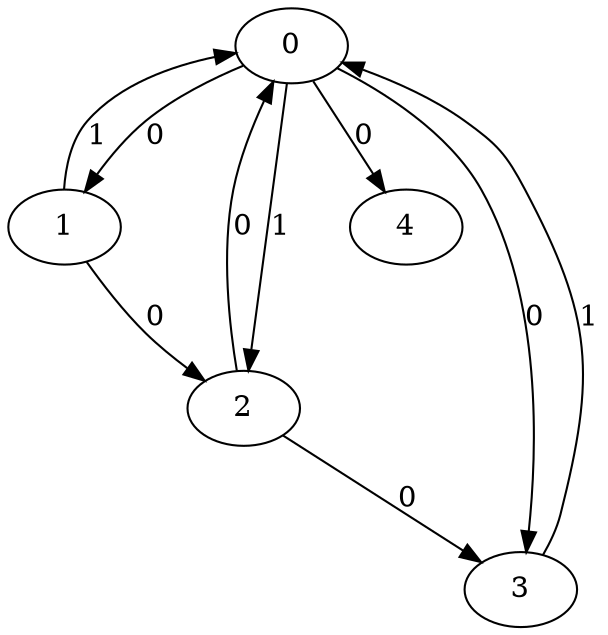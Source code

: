 // Source:1340 Canonical: -1 0 1 0 0 1 -1 0 -1 -1 0 -1 -1 0 -1 1 -1 -1 -1 -1 -1 -1 -1 -1 -1
digraph HRA_from_1340_graph_000 {
  0 -> 1 [label="0"];
  0 -> 2 [label="1"];
  0 -> 3 [label="0"];
  1 -> 0 [label="1"];
  1 -> 2 [label="0"];
  2 -> 0 [label="0"];
  2 -> 3 [label="0"];
  3 -> 0 [label="1"];
  0 -> 4 [label="0"];
}

// Source:1340 Canonical: -1 0 1 0 0 1 -1 0 -1 -1 0 -1 -1 0 -1 1 -1 -1 -1 -1 0 -1 -1 -1 -1
digraph HRA_from_1340_graph_001 {
  0 -> 1 [label="0"];
  0 -> 2 [label="1"];
  0 -> 3 [label="0"];
  1 -> 0 [label="1"];
  1 -> 2 [label="0"];
  2 -> 0 [label="0"];
  2 -> 3 [label="0"];
  3 -> 0 [label="1"];
  0 -> 4 [label="0"];
  4 -> 0 [label="0"];
}

// Source:1340 Canonical: -1 0 1 0 -1 1 -1 0 -1 0 0 -1 -1 0 -1 1 -1 -1 -1 -1 -1 -1 -1 -1 -1
digraph HRA_from_1340_graph_002 {
  0 -> 1 [label="0"];
  0 -> 2 [label="1"];
  0 -> 3 [label="0"];
  1 -> 0 [label="1"];
  1 -> 2 [label="0"];
  2 -> 0 [label="0"];
  2 -> 3 [label="0"];
  3 -> 0 [label="1"];
  1 -> 4 [label="0"];
}

// Source:1340 Canonical: -1 0 1 0 0 1 -1 0 -1 0 0 -1 -1 0 -1 1 -1 -1 -1 -1 -1 -1 -1 -1 -1
digraph HRA_from_1340_graph_003 {
  0 -> 1 [label="0"];
  0 -> 2 [label="1"];
  0 -> 3 [label="0"];
  1 -> 0 [label="1"];
  1 -> 2 [label="0"];
  2 -> 0 [label="0"];
  2 -> 3 [label="0"];
  3 -> 0 [label="1"];
  0 -> 4 [label="0"];
  1 -> 4 [label="0"];
}

// Source:1340 Canonical: -1 0 1 0 -1 1 -1 0 -1 0 0 -1 -1 0 -1 1 -1 -1 -1 -1 0 -1 -1 -1 -1
digraph HRA_from_1340_graph_004 {
  0 -> 1 [label="0"];
  0 -> 2 [label="1"];
  0 -> 3 [label="0"];
  1 -> 0 [label="1"];
  1 -> 2 [label="0"];
  2 -> 0 [label="0"];
  2 -> 3 [label="0"];
  3 -> 0 [label="1"];
  4 -> 0 [label="0"];
  1 -> 4 [label="0"];
}

// Source:1340 Canonical: -1 0 1 0 0 1 -1 0 -1 0 0 -1 -1 0 -1 1 -1 -1 -1 -1 0 -1 -1 -1 -1
digraph HRA_from_1340_graph_005 {
  0 -> 1 [label="0"];
  0 -> 2 [label="1"];
  0 -> 3 [label="0"];
  1 -> 0 [label="1"];
  1 -> 2 [label="0"];
  2 -> 0 [label="0"];
  2 -> 3 [label="0"];
  3 -> 0 [label="1"];
  0 -> 4 [label="0"];
  4 -> 0 [label="0"];
  1 -> 4 [label="0"];
}

// Source:1340 Canonical: -1 0 1 0 0 1 -1 0 -1 -1 0 -1 -1 0 -1 1 -1 -1 -1 -1 -1 0 -1 -1 -1
digraph HRA_from_1340_graph_006 {
  0 -> 1 [label="0"];
  0 -> 2 [label="1"];
  0 -> 3 [label="0"];
  1 -> 0 [label="1"];
  1 -> 2 [label="0"];
  2 -> 0 [label="0"];
  2 -> 3 [label="0"];
  3 -> 0 [label="1"];
  0 -> 4 [label="0"];
  4 -> 1 [label="0"];
}

// Source:1340 Canonical: -1 0 1 0 0 1 -1 0 -1 -1 0 -1 -1 0 -1 1 -1 -1 -1 -1 0 0 -1 -1 -1
digraph HRA_from_1340_graph_007 {
  0 -> 1 [label="0"];
  0 -> 2 [label="1"];
  0 -> 3 [label="0"];
  1 -> 0 [label="1"];
  1 -> 2 [label="0"];
  2 -> 0 [label="0"];
  2 -> 3 [label="0"];
  3 -> 0 [label="1"];
  0 -> 4 [label="0"];
  4 -> 0 [label="0"];
  4 -> 1 [label="0"];
}

// Source:1340 Canonical: -1 0 1 0 -1 1 -1 0 -1 0 0 -1 -1 0 -1 1 -1 -1 -1 -1 -1 0 -1 -1 -1
digraph HRA_from_1340_graph_008 {
  0 -> 1 [label="0"];
  0 -> 2 [label="1"];
  0 -> 3 [label="0"];
  1 -> 0 [label="1"];
  1 -> 2 [label="0"];
  2 -> 0 [label="0"];
  2 -> 3 [label="0"];
  3 -> 0 [label="1"];
  1 -> 4 [label="0"];
  4 -> 1 [label="0"];
}

// Source:1340 Canonical: -1 0 1 0 0 1 -1 0 -1 0 0 -1 -1 0 -1 1 -1 -1 -1 -1 -1 0 -1 -1 -1
digraph HRA_from_1340_graph_009 {
  0 -> 1 [label="0"];
  0 -> 2 [label="1"];
  0 -> 3 [label="0"];
  1 -> 0 [label="1"];
  1 -> 2 [label="0"];
  2 -> 0 [label="0"];
  2 -> 3 [label="0"];
  3 -> 0 [label="1"];
  0 -> 4 [label="0"];
  1 -> 4 [label="0"];
  4 -> 1 [label="0"];
}

// Source:1340 Canonical: -1 0 1 0 -1 1 -1 0 -1 0 0 -1 -1 0 -1 1 -1 -1 -1 -1 0 0 -1 -1 -1
digraph HRA_from_1340_graph_010 {
  0 -> 1 [label="0"];
  0 -> 2 [label="1"];
  0 -> 3 [label="0"];
  1 -> 0 [label="1"];
  1 -> 2 [label="0"];
  2 -> 0 [label="0"];
  2 -> 3 [label="0"];
  3 -> 0 [label="1"];
  4 -> 0 [label="0"];
  1 -> 4 [label="0"];
  4 -> 1 [label="0"];
}

// Source:1340 Canonical: -1 0 1 0 0 1 -1 0 -1 0 0 -1 -1 0 -1 1 -1 -1 -1 -1 0 0 -1 -1 -1
digraph HRA_from_1340_graph_011 {
  0 -> 1 [label="0"];
  0 -> 2 [label="1"];
  0 -> 3 [label="0"];
  1 -> 0 [label="1"];
  1 -> 2 [label="0"];
  2 -> 0 [label="0"];
  2 -> 3 [label="0"];
  3 -> 0 [label="1"];
  0 -> 4 [label="0"];
  4 -> 0 [label="0"];
  1 -> 4 [label="0"];
  4 -> 1 [label="0"];
}

// Source:1340 Canonical: -1 0 1 0 -1 1 -1 0 -1 -1 0 -1 -1 0 0 1 -1 -1 -1 -1 -1 -1 -1 -1 -1
digraph HRA_from_1340_graph_012 {
  0 -> 1 [label="0"];
  0 -> 2 [label="1"];
  0 -> 3 [label="0"];
  1 -> 0 [label="1"];
  1 -> 2 [label="0"];
  2 -> 0 [label="0"];
  2 -> 3 [label="0"];
  3 -> 0 [label="1"];
  2 -> 4 [label="0"];
}

// Source:1340 Canonical: -1 0 1 0 0 1 -1 0 -1 -1 0 -1 -1 0 0 1 -1 -1 -1 -1 -1 -1 -1 -1 -1
digraph HRA_from_1340_graph_013 {
  0 -> 1 [label="0"];
  0 -> 2 [label="1"];
  0 -> 3 [label="0"];
  1 -> 0 [label="1"];
  1 -> 2 [label="0"];
  2 -> 0 [label="0"];
  2 -> 3 [label="0"];
  3 -> 0 [label="1"];
  0 -> 4 [label="0"];
  2 -> 4 [label="0"];
}

// Source:1340 Canonical: -1 0 1 0 -1 1 -1 0 -1 -1 0 -1 -1 0 0 1 -1 -1 -1 -1 0 -1 -1 -1 -1
digraph HRA_from_1340_graph_014 {
  0 -> 1 [label="0"];
  0 -> 2 [label="1"];
  0 -> 3 [label="0"];
  1 -> 0 [label="1"];
  1 -> 2 [label="0"];
  2 -> 0 [label="0"];
  2 -> 3 [label="0"];
  3 -> 0 [label="1"];
  4 -> 0 [label="0"];
  2 -> 4 [label="0"];
}

// Source:1340 Canonical: -1 0 1 0 0 1 -1 0 -1 -1 0 -1 -1 0 0 1 -1 -1 -1 -1 0 -1 -1 -1 -1
digraph HRA_from_1340_graph_015 {
  0 -> 1 [label="0"];
  0 -> 2 [label="1"];
  0 -> 3 [label="0"];
  1 -> 0 [label="1"];
  1 -> 2 [label="0"];
  2 -> 0 [label="0"];
  2 -> 3 [label="0"];
  3 -> 0 [label="1"];
  0 -> 4 [label="0"];
  4 -> 0 [label="0"];
  2 -> 4 [label="0"];
}

// Source:1340 Canonical: -1 0 1 0 -1 1 -1 0 -1 0 0 -1 -1 0 0 1 -1 -1 -1 -1 -1 -1 -1 -1 -1
digraph HRA_from_1340_graph_016 {
  0 -> 1 [label="0"];
  0 -> 2 [label="1"];
  0 -> 3 [label="0"];
  1 -> 0 [label="1"];
  1 -> 2 [label="0"];
  2 -> 0 [label="0"];
  2 -> 3 [label="0"];
  3 -> 0 [label="1"];
  1 -> 4 [label="0"];
  2 -> 4 [label="0"];
}

// Source:1340 Canonical: -1 0 1 0 0 1 -1 0 -1 0 0 -1 -1 0 0 1 -1 -1 -1 -1 -1 -1 -1 -1 -1
digraph HRA_from_1340_graph_017 {
  0 -> 1 [label="0"];
  0 -> 2 [label="1"];
  0 -> 3 [label="0"];
  1 -> 0 [label="1"];
  1 -> 2 [label="0"];
  2 -> 0 [label="0"];
  2 -> 3 [label="0"];
  3 -> 0 [label="1"];
  0 -> 4 [label="0"];
  1 -> 4 [label="0"];
  2 -> 4 [label="0"];
}

// Source:1340 Canonical: -1 0 1 0 -1 1 -1 0 -1 0 0 -1 -1 0 0 1 -1 -1 -1 -1 0 -1 -1 -1 -1
digraph HRA_from_1340_graph_018 {
  0 -> 1 [label="0"];
  0 -> 2 [label="1"];
  0 -> 3 [label="0"];
  1 -> 0 [label="1"];
  1 -> 2 [label="0"];
  2 -> 0 [label="0"];
  2 -> 3 [label="0"];
  3 -> 0 [label="1"];
  4 -> 0 [label="0"];
  1 -> 4 [label="0"];
  2 -> 4 [label="0"];
}

// Source:1340 Canonical: -1 0 1 0 0 1 -1 0 -1 0 0 -1 -1 0 0 1 -1 -1 -1 -1 0 -1 -1 -1 -1
digraph HRA_from_1340_graph_019 {
  0 -> 1 [label="0"];
  0 -> 2 [label="1"];
  0 -> 3 [label="0"];
  1 -> 0 [label="1"];
  1 -> 2 [label="0"];
  2 -> 0 [label="0"];
  2 -> 3 [label="0"];
  3 -> 0 [label="1"];
  0 -> 4 [label="0"];
  4 -> 0 [label="0"];
  1 -> 4 [label="0"];
  2 -> 4 [label="0"];
}

// Source:1340 Canonical: -1 0 1 0 -1 1 -1 0 -1 -1 0 -1 -1 0 0 1 -1 -1 -1 -1 -1 0 -1 -1 -1
digraph HRA_from_1340_graph_020 {
  0 -> 1 [label="0"];
  0 -> 2 [label="1"];
  0 -> 3 [label="0"];
  1 -> 0 [label="1"];
  1 -> 2 [label="0"];
  2 -> 0 [label="0"];
  2 -> 3 [label="0"];
  3 -> 0 [label="1"];
  4 -> 1 [label="0"];
  2 -> 4 [label="0"];
}

// Source:1340 Canonical: -1 0 1 0 0 1 -1 0 -1 -1 0 -1 -1 0 0 1 -1 -1 -1 -1 -1 0 -1 -1 -1
digraph HRA_from_1340_graph_021 {
  0 -> 1 [label="0"];
  0 -> 2 [label="1"];
  0 -> 3 [label="0"];
  1 -> 0 [label="1"];
  1 -> 2 [label="0"];
  2 -> 0 [label="0"];
  2 -> 3 [label="0"];
  3 -> 0 [label="1"];
  0 -> 4 [label="0"];
  4 -> 1 [label="0"];
  2 -> 4 [label="0"];
}

// Source:1340 Canonical: -1 0 1 0 -1 1 -1 0 -1 -1 0 -1 -1 0 0 1 -1 -1 -1 -1 0 0 -1 -1 -1
digraph HRA_from_1340_graph_022 {
  0 -> 1 [label="0"];
  0 -> 2 [label="1"];
  0 -> 3 [label="0"];
  1 -> 0 [label="1"];
  1 -> 2 [label="0"];
  2 -> 0 [label="0"];
  2 -> 3 [label="0"];
  3 -> 0 [label="1"];
  4 -> 0 [label="0"];
  4 -> 1 [label="0"];
  2 -> 4 [label="0"];
}

// Source:1340 Canonical: -1 0 1 0 0 1 -1 0 -1 -1 0 -1 -1 0 0 1 -1 -1 -1 -1 0 0 -1 -1 -1
digraph HRA_from_1340_graph_023 {
  0 -> 1 [label="0"];
  0 -> 2 [label="1"];
  0 -> 3 [label="0"];
  1 -> 0 [label="1"];
  1 -> 2 [label="0"];
  2 -> 0 [label="0"];
  2 -> 3 [label="0"];
  3 -> 0 [label="1"];
  0 -> 4 [label="0"];
  4 -> 0 [label="0"];
  4 -> 1 [label="0"];
  2 -> 4 [label="0"];
}

// Source:1340 Canonical: -1 0 1 0 -1 1 -1 0 -1 0 0 -1 -1 0 0 1 -1 -1 -1 -1 -1 0 -1 -1 -1
digraph HRA_from_1340_graph_024 {
  0 -> 1 [label="0"];
  0 -> 2 [label="1"];
  0 -> 3 [label="0"];
  1 -> 0 [label="1"];
  1 -> 2 [label="0"];
  2 -> 0 [label="0"];
  2 -> 3 [label="0"];
  3 -> 0 [label="1"];
  1 -> 4 [label="0"];
  4 -> 1 [label="0"];
  2 -> 4 [label="0"];
}

// Source:1340 Canonical: -1 0 1 0 0 1 -1 0 -1 0 0 -1 -1 0 0 1 -1 -1 -1 -1 -1 0 -1 -1 -1
digraph HRA_from_1340_graph_025 {
  0 -> 1 [label="0"];
  0 -> 2 [label="1"];
  0 -> 3 [label="0"];
  1 -> 0 [label="1"];
  1 -> 2 [label="0"];
  2 -> 0 [label="0"];
  2 -> 3 [label="0"];
  3 -> 0 [label="1"];
  0 -> 4 [label="0"];
  1 -> 4 [label="0"];
  4 -> 1 [label="0"];
  2 -> 4 [label="0"];
}

// Source:1340 Canonical: -1 0 1 0 -1 1 -1 0 -1 0 0 -1 -1 0 0 1 -1 -1 -1 -1 0 0 -1 -1 -1
digraph HRA_from_1340_graph_026 {
  0 -> 1 [label="0"];
  0 -> 2 [label="1"];
  0 -> 3 [label="0"];
  1 -> 0 [label="1"];
  1 -> 2 [label="0"];
  2 -> 0 [label="0"];
  2 -> 3 [label="0"];
  3 -> 0 [label="1"];
  4 -> 0 [label="0"];
  1 -> 4 [label="0"];
  4 -> 1 [label="0"];
  2 -> 4 [label="0"];
}

// Source:1340 Canonical: -1 0 1 0 0 1 -1 0 -1 0 0 -1 -1 0 0 1 -1 -1 -1 -1 0 0 -1 -1 -1
digraph HRA_from_1340_graph_027 {
  0 -> 1 [label="0"];
  0 -> 2 [label="1"];
  0 -> 3 [label="0"];
  1 -> 0 [label="1"];
  1 -> 2 [label="0"];
  2 -> 0 [label="0"];
  2 -> 3 [label="0"];
  3 -> 0 [label="1"];
  0 -> 4 [label="0"];
  4 -> 0 [label="0"];
  1 -> 4 [label="0"];
  4 -> 1 [label="0"];
  2 -> 4 [label="0"];
}

// Source:1340 Canonical: -1 0 1 0 0 1 -1 0 -1 -1 0 -1 -1 0 -1 1 -1 -1 -1 -1 -1 -1 0 -1 -1
digraph HRA_from_1340_graph_028 {
  0 -> 1 [label="0"];
  0 -> 2 [label="1"];
  0 -> 3 [label="0"];
  1 -> 0 [label="1"];
  1 -> 2 [label="0"];
  2 -> 0 [label="0"];
  2 -> 3 [label="0"];
  3 -> 0 [label="1"];
  0 -> 4 [label="0"];
  4 -> 2 [label="0"];
}

// Source:1340 Canonical: -1 0 1 0 0 1 -1 0 -1 -1 0 -1 -1 0 -1 1 -1 -1 -1 -1 0 -1 0 -1 -1
digraph HRA_from_1340_graph_029 {
  0 -> 1 [label="0"];
  0 -> 2 [label="1"];
  0 -> 3 [label="0"];
  1 -> 0 [label="1"];
  1 -> 2 [label="0"];
  2 -> 0 [label="0"];
  2 -> 3 [label="0"];
  3 -> 0 [label="1"];
  0 -> 4 [label="0"];
  4 -> 0 [label="0"];
  4 -> 2 [label="0"];
}

// Source:1340 Canonical: -1 0 1 0 -1 1 -1 0 -1 0 0 -1 -1 0 -1 1 -1 -1 -1 -1 -1 -1 0 -1 -1
digraph HRA_from_1340_graph_030 {
  0 -> 1 [label="0"];
  0 -> 2 [label="1"];
  0 -> 3 [label="0"];
  1 -> 0 [label="1"];
  1 -> 2 [label="0"];
  2 -> 0 [label="0"];
  2 -> 3 [label="0"];
  3 -> 0 [label="1"];
  1 -> 4 [label="0"];
  4 -> 2 [label="0"];
}

// Source:1340 Canonical: -1 0 1 0 0 1 -1 0 -1 0 0 -1 -1 0 -1 1 -1 -1 -1 -1 -1 -1 0 -1 -1
digraph HRA_from_1340_graph_031 {
  0 -> 1 [label="0"];
  0 -> 2 [label="1"];
  0 -> 3 [label="0"];
  1 -> 0 [label="1"];
  1 -> 2 [label="0"];
  2 -> 0 [label="0"];
  2 -> 3 [label="0"];
  3 -> 0 [label="1"];
  0 -> 4 [label="0"];
  1 -> 4 [label="0"];
  4 -> 2 [label="0"];
}

// Source:1340 Canonical: -1 0 1 0 -1 1 -1 0 -1 0 0 -1 -1 0 -1 1 -1 -1 -1 -1 0 -1 0 -1 -1
digraph HRA_from_1340_graph_032 {
  0 -> 1 [label="0"];
  0 -> 2 [label="1"];
  0 -> 3 [label="0"];
  1 -> 0 [label="1"];
  1 -> 2 [label="0"];
  2 -> 0 [label="0"];
  2 -> 3 [label="0"];
  3 -> 0 [label="1"];
  4 -> 0 [label="0"];
  1 -> 4 [label="0"];
  4 -> 2 [label="0"];
}

// Source:1340 Canonical: -1 0 1 0 0 1 -1 0 -1 0 0 -1 -1 0 -1 1 -1 -1 -1 -1 0 -1 0 -1 -1
digraph HRA_from_1340_graph_033 {
  0 -> 1 [label="0"];
  0 -> 2 [label="1"];
  0 -> 3 [label="0"];
  1 -> 0 [label="1"];
  1 -> 2 [label="0"];
  2 -> 0 [label="0"];
  2 -> 3 [label="0"];
  3 -> 0 [label="1"];
  0 -> 4 [label="0"];
  4 -> 0 [label="0"];
  1 -> 4 [label="0"];
  4 -> 2 [label="0"];
}

// Source:1340 Canonical: -1 0 1 0 0 1 -1 0 -1 -1 0 -1 -1 0 -1 1 -1 -1 -1 -1 -1 0 0 -1 -1
digraph HRA_from_1340_graph_034 {
  0 -> 1 [label="0"];
  0 -> 2 [label="1"];
  0 -> 3 [label="0"];
  1 -> 0 [label="1"];
  1 -> 2 [label="0"];
  2 -> 0 [label="0"];
  2 -> 3 [label="0"];
  3 -> 0 [label="1"];
  0 -> 4 [label="0"];
  4 -> 1 [label="0"];
  4 -> 2 [label="0"];
}

// Source:1340 Canonical: -1 0 1 0 0 1 -1 0 -1 -1 0 -1 -1 0 -1 1 -1 -1 -1 -1 0 0 0 -1 -1
digraph HRA_from_1340_graph_035 {
  0 -> 1 [label="0"];
  0 -> 2 [label="1"];
  0 -> 3 [label="0"];
  1 -> 0 [label="1"];
  1 -> 2 [label="0"];
  2 -> 0 [label="0"];
  2 -> 3 [label="0"];
  3 -> 0 [label="1"];
  0 -> 4 [label="0"];
  4 -> 0 [label="0"];
  4 -> 1 [label="0"];
  4 -> 2 [label="0"];
}

// Source:1340 Canonical: -1 0 1 0 -1 1 -1 0 -1 0 0 -1 -1 0 -1 1 -1 -1 -1 -1 -1 0 0 -1 -1
digraph HRA_from_1340_graph_036 {
  0 -> 1 [label="0"];
  0 -> 2 [label="1"];
  0 -> 3 [label="0"];
  1 -> 0 [label="1"];
  1 -> 2 [label="0"];
  2 -> 0 [label="0"];
  2 -> 3 [label="0"];
  3 -> 0 [label="1"];
  1 -> 4 [label="0"];
  4 -> 1 [label="0"];
  4 -> 2 [label="0"];
}

// Source:1340 Canonical: -1 0 1 0 0 1 -1 0 -1 0 0 -1 -1 0 -1 1 -1 -1 -1 -1 -1 0 0 -1 -1
digraph HRA_from_1340_graph_037 {
  0 -> 1 [label="0"];
  0 -> 2 [label="1"];
  0 -> 3 [label="0"];
  1 -> 0 [label="1"];
  1 -> 2 [label="0"];
  2 -> 0 [label="0"];
  2 -> 3 [label="0"];
  3 -> 0 [label="1"];
  0 -> 4 [label="0"];
  1 -> 4 [label="0"];
  4 -> 1 [label="0"];
  4 -> 2 [label="0"];
}

// Source:1340 Canonical: -1 0 1 0 -1 1 -1 0 -1 0 0 -1 -1 0 -1 1 -1 -1 -1 -1 0 0 0 -1 -1
digraph HRA_from_1340_graph_038 {
  0 -> 1 [label="0"];
  0 -> 2 [label="1"];
  0 -> 3 [label="0"];
  1 -> 0 [label="1"];
  1 -> 2 [label="0"];
  2 -> 0 [label="0"];
  2 -> 3 [label="0"];
  3 -> 0 [label="1"];
  4 -> 0 [label="0"];
  1 -> 4 [label="0"];
  4 -> 1 [label="0"];
  4 -> 2 [label="0"];
}

// Source:1340 Canonical: -1 0 1 0 0 1 -1 0 -1 0 0 -1 -1 0 -1 1 -1 -1 -1 -1 0 0 0 -1 -1
digraph HRA_from_1340_graph_039 {
  0 -> 1 [label="0"];
  0 -> 2 [label="1"];
  0 -> 3 [label="0"];
  1 -> 0 [label="1"];
  1 -> 2 [label="0"];
  2 -> 0 [label="0"];
  2 -> 3 [label="0"];
  3 -> 0 [label="1"];
  0 -> 4 [label="0"];
  4 -> 0 [label="0"];
  1 -> 4 [label="0"];
  4 -> 1 [label="0"];
  4 -> 2 [label="0"];
}

// Source:1340 Canonical: -1 0 1 0 -1 1 -1 0 -1 -1 0 -1 -1 0 0 1 -1 -1 -1 -1 -1 -1 0 -1 -1
digraph HRA_from_1340_graph_040 {
  0 -> 1 [label="0"];
  0 -> 2 [label="1"];
  0 -> 3 [label="0"];
  1 -> 0 [label="1"];
  1 -> 2 [label="0"];
  2 -> 0 [label="0"];
  2 -> 3 [label="0"];
  3 -> 0 [label="1"];
  2 -> 4 [label="0"];
  4 -> 2 [label="0"];
}

// Source:1340 Canonical: -1 0 1 0 0 1 -1 0 -1 -1 0 -1 -1 0 0 1 -1 -1 -1 -1 -1 -1 0 -1 -1
digraph HRA_from_1340_graph_041 {
  0 -> 1 [label="0"];
  0 -> 2 [label="1"];
  0 -> 3 [label="0"];
  1 -> 0 [label="1"];
  1 -> 2 [label="0"];
  2 -> 0 [label="0"];
  2 -> 3 [label="0"];
  3 -> 0 [label="1"];
  0 -> 4 [label="0"];
  2 -> 4 [label="0"];
  4 -> 2 [label="0"];
}

// Source:1340 Canonical: -1 0 1 0 -1 1 -1 0 -1 -1 0 -1 -1 0 0 1 -1 -1 -1 -1 0 -1 0 -1 -1
digraph HRA_from_1340_graph_042 {
  0 -> 1 [label="0"];
  0 -> 2 [label="1"];
  0 -> 3 [label="0"];
  1 -> 0 [label="1"];
  1 -> 2 [label="0"];
  2 -> 0 [label="0"];
  2 -> 3 [label="0"];
  3 -> 0 [label="1"];
  4 -> 0 [label="0"];
  2 -> 4 [label="0"];
  4 -> 2 [label="0"];
}

// Source:1340 Canonical: -1 0 1 0 0 1 -1 0 -1 -1 0 -1 -1 0 0 1 -1 -1 -1 -1 0 -1 0 -1 -1
digraph HRA_from_1340_graph_043 {
  0 -> 1 [label="0"];
  0 -> 2 [label="1"];
  0 -> 3 [label="0"];
  1 -> 0 [label="1"];
  1 -> 2 [label="0"];
  2 -> 0 [label="0"];
  2 -> 3 [label="0"];
  3 -> 0 [label="1"];
  0 -> 4 [label="0"];
  4 -> 0 [label="0"];
  2 -> 4 [label="0"];
  4 -> 2 [label="0"];
}

// Source:1340 Canonical: -1 0 1 0 -1 1 -1 0 -1 0 0 -1 -1 0 0 1 -1 -1 -1 -1 -1 -1 0 -1 -1
digraph HRA_from_1340_graph_044 {
  0 -> 1 [label="0"];
  0 -> 2 [label="1"];
  0 -> 3 [label="0"];
  1 -> 0 [label="1"];
  1 -> 2 [label="0"];
  2 -> 0 [label="0"];
  2 -> 3 [label="0"];
  3 -> 0 [label="1"];
  1 -> 4 [label="0"];
  2 -> 4 [label="0"];
  4 -> 2 [label="0"];
}

// Source:1340 Canonical: -1 0 1 0 0 1 -1 0 -1 0 0 -1 -1 0 0 1 -1 -1 -1 -1 -1 -1 0 -1 -1
digraph HRA_from_1340_graph_045 {
  0 -> 1 [label="0"];
  0 -> 2 [label="1"];
  0 -> 3 [label="0"];
  1 -> 0 [label="1"];
  1 -> 2 [label="0"];
  2 -> 0 [label="0"];
  2 -> 3 [label="0"];
  3 -> 0 [label="1"];
  0 -> 4 [label="0"];
  1 -> 4 [label="0"];
  2 -> 4 [label="0"];
  4 -> 2 [label="0"];
}

// Source:1340 Canonical: -1 0 1 0 -1 1 -1 0 -1 0 0 -1 -1 0 0 1 -1 -1 -1 -1 0 -1 0 -1 -1
digraph HRA_from_1340_graph_046 {
  0 -> 1 [label="0"];
  0 -> 2 [label="1"];
  0 -> 3 [label="0"];
  1 -> 0 [label="1"];
  1 -> 2 [label="0"];
  2 -> 0 [label="0"];
  2 -> 3 [label="0"];
  3 -> 0 [label="1"];
  4 -> 0 [label="0"];
  1 -> 4 [label="0"];
  2 -> 4 [label="0"];
  4 -> 2 [label="0"];
}

// Source:1340 Canonical: -1 0 1 0 0 1 -1 0 -1 0 0 -1 -1 0 0 1 -1 -1 -1 -1 0 -1 0 -1 -1
digraph HRA_from_1340_graph_047 {
  0 -> 1 [label="0"];
  0 -> 2 [label="1"];
  0 -> 3 [label="0"];
  1 -> 0 [label="1"];
  1 -> 2 [label="0"];
  2 -> 0 [label="0"];
  2 -> 3 [label="0"];
  3 -> 0 [label="1"];
  0 -> 4 [label="0"];
  4 -> 0 [label="0"];
  1 -> 4 [label="0"];
  2 -> 4 [label="0"];
  4 -> 2 [label="0"];
}

// Source:1340 Canonical: -1 0 1 0 -1 1 -1 0 -1 -1 0 -1 -1 0 0 1 -1 -1 -1 -1 -1 0 0 -1 -1
digraph HRA_from_1340_graph_048 {
  0 -> 1 [label="0"];
  0 -> 2 [label="1"];
  0 -> 3 [label="0"];
  1 -> 0 [label="1"];
  1 -> 2 [label="0"];
  2 -> 0 [label="0"];
  2 -> 3 [label="0"];
  3 -> 0 [label="1"];
  4 -> 1 [label="0"];
  2 -> 4 [label="0"];
  4 -> 2 [label="0"];
}

// Source:1340 Canonical: -1 0 1 0 0 1 -1 0 -1 -1 0 -1 -1 0 0 1 -1 -1 -1 -1 -1 0 0 -1 -1
digraph HRA_from_1340_graph_049 {
  0 -> 1 [label="0"];
  0 -> 2 [label="1"];
  0 -> 3 [label="0"];
  1 -> 0 [label="1"];
  1 -> 2 [label="0"];
  2 -> 0 [label="0"];
  2 -> 3 [label="0"];
  3 -> 0 [label="1"];
  0 -> 4 [label="0"];
  4 -> 1 [label="0"];
  2 -> 4 [label="0"];
  4 -> 2 [label="0"];
}

// Source:1340 Canonical: -1 0 1 0 -1 1 -1 0 -1 -1 0 -1 -1 0 0 1 -1 -1 -1 -1 0 0 0 -1 -1
digraph HRA_from_1340_graph_050 {
  0 -> 1 [label="0"];
  0 -> 2 [label="1"];
  0 -> 3 [label="0"];
  1 -> 0 [label="1"];
  1 -> 2 [label="0"];
  2 -> 0 [label="0"];
  2 -> 3 [label="0"];
  3 -> 0 [label="1"];
  4 -> 0 [label="0"];
  4 -> 1 [label="0"];
  2 -> 4 [label="0"];
  4 -> 2 [label="0"];
}

// Source:1340 Canonical: -1 0 1 0 0 1 -1 0 -1 -1 0 -1 -1 0 0 1 -1 -1 -1 -1 0 0 0 -1 -1
digraph HRA_from_1340_graph_051 {
  0 -> 1 [label="0"];
  0 -> 2 [label="1"];
  0 -> 3 [label="0"];
  1 -> 0 [label="1"];
  1 -> 2 [label="0"];
  2 -> 0 [label="0"];
  2 -> 3 [label="0"];
  3 -> 0 [label="1"];
  0 -> 4 [label="0"];
  4 -> 0 [label="0"];
  4 -> 1 [label="0"];
  2 -> 4 [label="0"];
  4 -> 2 [label="0"];
}

// Source:1340 Canonical: -1 0 1 0 -1 1 -1 0 -1 0 0 -1 -1 0 0 1 -1 -1 -1 -1 -1 0 0 -1 -1
digraph HRA_from_1340_graph_052 {
  0 -> 1 [label="0"];
  0 -> 2 [label="1"];
  0 -> 3 [label="0"];
  1 -> 0 [label="1"];
  1 -> 2 [label="0"];
  2 -> 0 [label="0"];
  2 -> 3 [label="0"];
  3 -> 0 [label="1"];
  1 -> 4 [label="0"];
  4 -> 1 [label="0"];
  2 -> 4 [label="0"];
  4 -> 2 [label="0"];
}

// Source:1340 Canonical: -1 0 1 0 0 1 -1 0 -1 0 0 -1 -1 0 0 1 -1 -1 -1 -1 -1 0 0 -1 -1
digraph HRA_from_1340_graph_053 {
  0 -> 1 [label="0"];
  0 -> 2 [label="1"];
  0 -> 3 [label="0"];
  1 -> 0 [label="1"];
  1 -> 2 [label="0"];
  2 -> 0 [label="0"];
  2 -> 3 [label="0"];
  3 -> 0 [label="1"];
  0 -> 4 [label="0"];
  1 -> 4 [label="0"];
  4 -> 1 [label="0"];
  2 -> 4 [label="0"];
  4 -> 2 [label="0"];
}

// Source:1340 Canonical: -1 0 1 0 -1 1 -1 0 -1 0 0 -1 -1 0 0 1 -1 -1 -1 -1 0 0 0 -1 -1
digraph HRA_from_1340_graph_054 {
  0 -> 1 [label="0"];
  0 -> 2 [label="1"];
  0 -> 3 [label="0"];
  1 -> 0 [label="1"];
  1 -> 2 [label="0"];
  2 -> 0 [label="0"];
  2 -> 3 [label="0"];
  3 -> 0 [label="1"];
  4 -> 0 [label="0"];
  1 -> 4 [label="0"];
  4 -> 1 [label="0"];
  2 -> 4 [label="0"];
  4 -> 2 [label="0"];
}

// Source:1340 Canonical: -1 0 1 0 0 1 -1 0 -1 0 0 -1 -1 0 0 1 -1 -1 -1 -1 0 0 0 -1 -1
digraph HRA_from_1340_graph_055 {
  0 -> 1 [label="0"];
  0 -> 2 [label="1"];
  0 -> 3 [label="0"];
  1 -> 0 [label="1"];
  1 -> 2 [label="0"];
  2 -> 0 [label="0"];
  2 -> 3 [label="0"];
  3 -> 0 [label="1"];
  0 -> 4 [label="0"];
  4 -> 0 [label="0"];
  1 -> 4 [label="0"];
  4 -> 1 [label="0"];
  2 -> 4 [label="0"];
  4 -> 2 [label="0"];
}

// Source:1340 Canonical: -1 0 1 0 -1 1 -1 0 -1 -1 0 -1 -1 0 -1 1 -1 -1 -1 0 -1 -1 -1 -1 -1
digraph HRA_from_1340_graph_056 {
  0 -> 1 [label="0"];
  0 -> 2 [label="1"];
  0 -> 3 [label="0"];
  1 -> 0 [label="1"];
  1 -> 2 [label="0"];
  2 -> 0 [label="0"];
  2 -> 3 [label="0"];
  3 -> 0 [label="1"];
  3 -> 4 [label="0"];
}

// Source:1340 Canonical: -1 0 1 0 0 1 -1 0 -1 -1 0 -1 -1 0 -1 1 -1 -1 -1 0 -1 -1 -1 -1 -1
digraph HRA_from_1340_graph_057 {
  0 -> 1 [label="0"];
  0 -> 2 [label="1"];
  0 -> 3 [label="0"];
  1 -> 0 [label="1"];
  1 -> 2 [label="0"];
  2 -> 0 [label="0"];
  2 -> 3 [label="0"];
  3 -> 0 [label="1"];
  0 -> 4 [label="0"];
  3 -> 4 [label="0"];
}

// Source:1340 Canonical: -1 0 1 0 -1 1 -1 0 -1 -1 0 -1 -1 0 -1 1 -1 -1 -1 0 0 -1 -1 -1 -1
digraph HRA_from_1340_graph_058 {
  0 -> 1 [label="0"];
  0 -> 2 [label="1"];
  0 -> 3 [label="0"];
  1 -> 0 [label="1"];
  1 -> 2 [label="0"];
  2 -> 0 [label="0"];
  2 -> 3 [label="0"];
  3 -> 0 [label="1"];
  4 -> 0 [label="0"];
  3 -> 4 [label="0"];
}

// Source:1340 Canonical: -1 0 1 0 0 1 -1 0 -1 -1 0 -1 -1 0 -1 1 -1 -1 -1 0 0 -1 -1 -1 -1
digraph HRA_from_1340_graph_059 {
  0 -> 1 [label="0"];
  0 -> 2 [label="1"];
  0 -> 3 [label="0"];
  1 -> 0 [label="1"];
  1 -> 2 [label="0"];
  2 -> 0 [label="0"];
  2 -> 3 [label="0"];
  3 -> 0 [label="1"];
  0 -> 4 [label="0"];
  4 -> 0 [label="0"];
  3 -> 4 [label="0"];
}

// Source:1340 Canonical: -1 0 1 0 -1 1 -1 0 -1 0 0 -1 -1 0 -1 1 -1 -1 -1 0 -1 -1 -1 -1 -1
digraph HRA_from_1340_graph_060 {
  0 -> 1 [label="0"];
  0 -> 2 [label="1"];
  0 -> 3 [label="0"];
  1 -> 0 [label="1"];
  1 -> 2 [label="0"];
  2 -> 0 [label="0"];
  2 -> 3 [label="0"];
  3 -> 0 [label="1"];
  1 -> 4 [label="0"];
  3 -> 4 [label="0"];
}

// Source:1340 Canonical: -1 0 1 0 0 1 -1 0 -1 0 0 -1 -1 0 -1 1 -1 -1 -1 0 -1 -1 -1 -1 -1
digraph HRA_from_1340_graph_061 {
  0 -> 1 [label="0"];
  0 -> 2 [label="1"];
  0 -> 3 [label="0"];
  1 -> 0 [label="1"];
  1 -> 2 [label="0"];
  2 -> 0 [label="0"];
  2 -> 3 [label="0"];
  3 -> 0 [label="1"];
  0 -> 4 [label="0"];
  1 -> 4 [label="0"];
  3 -> 4 [label="0"];
}

// Source:1340 Canonical: -1 0 1 0 -1 1 -1 0 -1 0 0 -1 -1 0 -1 1 -1 -1 -1 0 0 -1 -1 -1 -1
digraph HRA_from_1340_graph_062 {
  0 -> 1 [label="0"];
  0 -> 2 [label="1"];
  0 -> 3 [label="0"];
  1 -> 0 [label="1"];
  1 -> 2 [label="0"];
  2 -> 0 [label="0"];
  2 -> 3 [label="0"];
  3 -> 0 [label="1"];
  4 -> 0 [label="0"];
  1 -> 4 [label="0"];
  3 -> 4 [label="0"];
}

// Source:1340 Canonical: -1 0 1 0 0 1 -1 0 -1 0 0 -1 -1 0 -1 1 -1 -1 -1 0 0 -1 -1 -1 -1
digraph HRA_from_1340_graph_063 {
  0 -> 1 [label="0"];
  0 -> 2 [label="1"];
  0 -> 3 [label="0"];
  1 -> 0 [label="1"];
  1 -> 2 [label="0"];
  2 -> 0 [label="0"];
  2 -> 3 [label="0"];
  3 -> 0 [label="1"];
  0 -> 4 [label="0"];
  4 -> 0 [label="0"];
  1 -> 4 [label="0"];
  3 -> 4 [label="0"];
}

// Source:1340 Canonical: -1 0 1 0 -1 1 -1 0 -1 -1 0 -1 -1 0 -1 1 -1 -1 -1 0 -1 0 -1 -1 -1
digraph HRA_from_1340_graph_064 {
  0 -> 1 [label="0"];
  0 -> 2 [label="1"];
  0 -> 3 [label="0"];
  1 -> 0 [label="1"];
  1 -> 2 [label="0"];
  2 -> 0 [label="0"];
  2 -> 3 [label="0"];
  3 -> 0 [label="1"];
  4 -> 1 [label="0"];
  3 -> 4 [label="0"];
}

// Source:1340 Canonical: -1 0 1 0 0 1 -1 0 -1 -1 0 -1 -1 0 -1 1 -1 -1 -1 0 -1 0 -1 -1 -1
digraph HRA_from_1340_graph_065 {
  0 -> 1 [label="0"];
  0 -> 2 [label="1"];
  0 -> 3 [label="0"];
  1 -> 0 [label="1"];
  1 -> 2 [label="0"];
  2 -> 0 [label="0"];
  2 -> 3 [label="0"];
  3 -> 0 [label="1"];
  0 -> 4 [label="0"];
  4 -> 1 [label="0"];
  3 -> 4 [label="0"];
}

// Source:1340 Canonical: -1 0 1 0 -1 1 -1 0 -1 -1 0 -1 -1 0 -1 1 -1 -1 -1 0 0 0 -1 -1 -1
digraph HRA_from_1340_graph_066 {
  0 -> 1 [label="0"];
  0 -> 2 [label="1"];
  0 -> 3 [label="0"];
  1 -> 0 [label="1"];
  1 -> 2 [label="0"];
  2 -> 0 [label="0"];
  2 -> 3 [label="0"];
  3 -> 0 [label="1"];
  4 -> 0 [label="0"];
  4 -> 1 [label="0"];
  3 -> 4 [label="0"];
}

// Source:1340 Canonical: -1 0 1 0 0 1 -1 0 -1 -1 0 -1 -1 0 -1 1 -1 -1 -1 0 0 0 -1 -1 -1
digraph HRA_from_1340_graph_067 {
  0 -> 1 [label="0"];
  0 -> 2 [label="1"];
  0 -> 3 [label="0"];
  1 -> 0 [label="1"];
  1 -> 2 [label="0"];
  2 -> 0 [label="0"];
  2 -> 3 [label="0"];
  3 -> 0 [label="1"];
  0 -> 4 [label="0"];
  4 -> 0 [label="0"];
  4 -> 1 [label="0"];
  3 -> 4 [label="0"];
}

// Source:1340 Canonical: -1 0 1 0 -1 1 -1 0 -1 0 0 -1 -1 0 -1 1 -1 -1 -1 0 -1 0 -1 -1 -1
digraph HRA_from_1340_graph_068 {
  0 -> 1 [label="0"];
  0 -> 2 [label="1"];
  0 -> 3 [label="0"];
  1 -> 0 [label="1"];
  1 -> 2 [label="0"];
  2 -> 0 [label="0"];
  2 -> 3 [label="0"];
  3 -> 0 [label="1"];
  1 -> 4 [label="0"];
  4 -> 1 [label="0"];
  3 -> 4 [label="0"];
}

// Source:1340 Canonical: -1 0 1 0 0 1 -1 0 -1 0 0 -1 -1 0 -1 1 -1 -1 -1 0 -1 0 -1 -1 -1
digraph HRA_from_1340_graph_069 {
  0 -> 1 [label="0"];
  0 -> 2 [label="1"];
  0 -> 3 [label="0"];
  1 -> 0 [label="1"];
  1 -> 2 [label="0"];
  2 -> 0 [label="0"];
  2 -> 3 [label="0"];
  3 -> 0 [label="1"];
  0 -> 4 [label="0"];
  1 -> 4 [label="0"];
  4 -> 1 [label="0"];
  3 -> 4 [label="0"];
}

// Source:1340 Canonical: -1 0 1 0 -1 1 -1 0 -1 0 0 -1 -1 0 -1 1 -1 -1 -1 0 0 0 -1 -1 -1
digraph HRA_from_1340_graph_070 {
  0 -> 1 [label="0"];
  0 -> 2 [label="1"];
  0 -> 3 [label="0"];
  1 -> 0 [label="1"];
  1 -> 2 [label="0"];
  2 -> 0 [label="0"];
  2 -> 3 [label="0"];
  3 -> 0 [label="1"];
  4 -> 0 [label="0"];
  1 -> 4 [label="0"];
  4 -> 1 [label="0"];
  3 -> 4 [label="0"];
}

// Source:1340 Canonical: -1 0 1 0 0 1 -1 0 -1 0 0 -1 -1 0 -1 1 -1 -1 -1 0 0 0 -1 -1 -1
digraph HRA_from_1340_graph_071 {
  0 -> 1 [label="0"];
  0 -> 2 [label="1"];
  0 -> 3 [label="0"];
  1 -> 0 [label="1"];
  1 -> 2 [label="0"];
  2 -> 0 [label="0"];
  2 -> 3 [label="0"];
  3 -> 0 [label="1"];
  0 -> 4 [label="0"];
  4 -> 0 [label="0"];
  1 -> 4 [label="0"];
  4 -> 1 [label="0"];
  3 -> 4 [label="0"];
}

// Source:1340 Canonical: -1 0 1 0 -1 1 -1 0 -1 -1 0 -1 -1 0 0 1 -1 -1 -1 0 -1 -1 -1 -1 -1
digraph HRA_from_1340_graph_072 {
  0 -> 1 [label="0"];
  0 -> 2 [label="1"];
  0 -> 3 [label="0"];
  1 -> 0 [label="1"];
  1 -> 2 [label="0"];
  2 -> 0 [label="0"];
  2 -> 3 [label="0"];
  3 -> 0 [label="1"];
  2 -> 4 [label="0"];
  3 -> 4 [label="0"];
}

// Source:1340 Canonical: -1 0 1 0 0 1 -1 0 -1 -1 0 -1 -1 0 0 1 -1 -1 -1 0 -1 -1 -1 -1 -1
digraph HRA_from_1340_graph_073 {
  0 -> 1 [label="0"];
  0 -> 2 [label="1"];
  0 -> 3 [label="0"];
  1 -> 0 [label="1"];
  1 -> 2 [label="0"];
  2 -> 0 [label="0"];
  2 -> 3 [label="0"];
  3 -> 0 [label="1"];
  0 -> 4 [label="0"];
  2 -> 4 [label="0"];
  3 -> 4 [label="0"];
}

// Source:1340 Canonical: -1 0 1 0 -1 1 -1 0 -1 -1 0 -1 -1 0 0 1 -1 -1 -1 0 0 -1 -1 -1 -1
digraph HRA_from_1340_graph_074 {
  0 -> 1 [label="0"];
  0 -> 2 [label="1"];
  0 -> 3 [label="0"];
  1 -> 0 [label="1"];
  1 -> 2 [label="0"];
  2 -> 0 [label="0"];
  2 -> 3 [label="0"];
  3 -> 0 [label="1"];
  4 -> 0 [label="0"];
  2 -> 4 [label="0"];
  3 -> 4 [label="0"];
}

// Source:1340 Canonical: -1 0 1 0 0 1 -1 0 -1 -1 0 -1 -1 0 0 1 -1 -1 -1 0 0 -1 -1 -1 -1
digraph HRA_from_1340_graph_075 {
  0 -> 1 [label="0"];
  0 -> 2 [label="1"];
  0 -> 3 [label="0"];
  1 -> 0 [label="1"];
  1 -> 2 [label="0"];
  2 -> 0 [label="0"];
  2 -> 3 [label="0"];
  3 -> 0 [label="1"];
  0 -> 4 [label="0"];
  4 -> 0 [label="0"];
  2 -> 4 [label="0"];
  3 -> 4 [label="0"];
}

// Source:1340 Canonical: -1 0 1 0 -1 1 -1 0 -1 0 0 -1 -1 0 0 1 -1 -1 -1 0 -1 -1 -1 -1 -1
digraph HRA_from_1340_graph_076 {
  0 -> 1 [label="0"];
  0 -> 2 [label="1"];
  0 -> 3 [label="0"];
  1 -> 0 [label="1"];
  1 -> 2 [label="0"];
  2 -> 0 [label="0"];
  2 -> 3 [label="0"];
  3 -> 0 [label="1"];
  1 -> 4 [label="0"];
  2 -> 4 [label="0"];
  3 -> 4 [label="0"];
}

// Source:1340 Canonical: -1 0 1 0 0 1 -1 0 -1 0 0 -1 -1 0 0 1 -1 -1 -1 0 -1 -1 -1 -1 -1
digraph HRA_from_1340_graph_077 {
  0 -> 1 [label="0"];
  0 -> 2 [label="1"];
  0 -> 3 [label="0"];
  1 -> 0 [label="1"];
  1 -> 2 [label="0"];
  2 -> 0 [label="0"];
  2 -> 3 [label="0"];
  3 -> 0 [label="1"];
  0 -> 4 [label="0"];
  1 -> 4 [label="0"];
  2 -> 4 [label="0"];
  3 -> 4 [label="0"];
}

// Source:1340 Canonical: -1 0 1 0 -1 1 -1 0 -1 0 0 -1 -1 0 0 1 -1 -1 -1 0 0 -1 -1 -1 -1
digraph HRA_from_1340_graph_078 {
  0 -> 1 [label="0"];
  0 -> 2 [label="1"];
  0 -> 3 [label="0"];
  1 -> 0 [label="1"];
  1 -> 2 [label="0"];
  2 -> 0 [label="0"];
  2 -> 3 [label="0"];
  3 -> 0 [label="1"];
  4 -> 0 [label="0"];
  1 -> 4 [label="0"];
  2 -> 4 [label="0"];
  3 -> 4 [label="0"];
}

// Source:1340 Canonical: -1 0 1 0 0 1 -1 0 -1 0 0 -1 -1 0 0 1 -1 -1 -1 0 0 -1 -1 -1 -1
digraph HRA_from_1340_graph_079 {
  0 -> 1 [label="0"];
  0 -> 2 [label="1"];
  0 -> 3 [label="0"];
  1 -> 0 [label="1"];
  1 -> 2 [label="0"];
  2 -> 0 [label="0"];
  2 -> 3 [label="0"];
  3 -> 0 [label="1"];
  0 -> 4 [label="0"];
  4 -> 0 [label="0"];
  1 -> 4 [label="0"];
  2 -> 4 [label="0"];
  3 -> 4 [label="0"];
}

// Source:1340 Canonical: -1 0 1 0 -1 1 -1 0 -1 -1 0 -1 -1 0 0 1 -1 -1 -1 0 -1 0 -1 -1 -1
digraph HRA_from_1340_graph_080 {
  0 -> 1 [label="0"];
  0 -> 2 [label="1"];
  0 -> 3 [label="0"];
  1 -> 0 [label="1"];
  1 -> 2 [label="0"];
  2 -> 0 [label="0"];
  2 -> 3 [label="0"];
  3 -> 0 [label="1"];
  4 -> 1 [label="0"];
  2 -> 4 [label="0"];
  3 -> 4 [label="0"];
}

// Source:1340 Canonical: -1 0 1 0 0 1 -1 0 -1 -1 0 -1 -1 0 0 1 -1 -1 -1 0 -1 0 -1 -1 -1
digraph HRA_from_1340_graph_081 {
  0 -> 1 [label="0"];
  0 -> 2 [label="1"];
  0 -> 3 [label="0"];
  1 -> 0 [label="1"];
  1 -> 2 [label="0"];
  2 -> 0 [label="0"];
  2 -> 3 [label="0"];
  3 -> 0 [label="1"];
  0 -> 4 [label="0"];
  4 -> 1 [label="0"];
  2 -> 4 [label="0"];
  3 -> 4 [label="0"];
}

// Source:1340 Canonical: -1 0 1 0 -1 1 -1 0 -1 -1 0 -1 -1 0 0 1 -1 -1 -1 0 0 0 -1 -1 -1
digraph HRA_from_1340_graph_082 {
  0 -> 1 [label="0"];
  0 -> 2 [label="1"];
  0 -> 3 [label="0"];
  1 -> 0 [label="1"];
  1 -> 2 [label="0"];
  2 -> 0 [label="0"];
  2 -> 3 [label="0"];
  3 -> 0 [label="1"];
  4 -> 0 [label="0"];
  4 -> 1 [label="0"];
  2 -> 4 [label="0"];
  3 -> 4 [label="0"];
}

// Source:1340 Canonical: -1 0 1 0 0 1 -1 0 -1 -1 0 -1 -1 0 0 1 -1 -1 -1 0 0 0 -1 -1 -1
digraph HRA_from_1340_graph_083 {
  0 -> 1 [label="0"];
  0 -> 2 [label="1"];
  0 -> 3 [label="0"];
  1 -> 0 [label="1"];
  1 -> 2 [label="0"];
  2 -> 0 [label="0"];
  2 -> 3 [label="0"];
  3 -> 0 [label="1"];
  0 -> 4 [label="0"];
  4 -> 0 [label="0"];
  4 -> 1 [label="0"];
  2 -> 4 [label="0"];
  3 -> 4 [label="0"];
}

// Source:1340 Canonical: -1 0 1 0 -1 1 -1 0 -1 0 0 -1 -1 0 0 1 -1 -1 -1 0 -1 0 -1 -1 -1
digraph HRA_from_1340_graph_084 {
  0 -> 1 [label="0"];
  0 -> 2 [label="1"];
  0 -> 3 [label="0"];
  1 -> 0 [label="1"];
  1 -> 2 [label="0"];
  2 -> 0 [label="0"];
  2 -> 3 [label="0"];
  3 -> 0 [label="1"];
  1 -> 4 [label="0"];
  4 -> 1 [label="0"];
  2 -> 4 [label="0"];
  3 -> 4 [label="0"];
}

// Source:1340 Canonical: -1 0 1 0 0 1 -1 0 -1 0 0 -1 -1 0 0 1 -1 -1 -1 0 -1 0 -1 -1 -1
digraph HRA_from_1340_graph_085 {
  0 -> 1 [label="0"];
  0 -> 2 [label="1"];
  0 -> 3 [label="0"];
  1 -> 0 [label="1"];
  1 -> 2 [label="0"];
  2 -> 0 [label="0"];
  2 -> 3 [label="0"];
  3 -> 0 [label="1"];
  0 -> 4 [label="0"];
  1 -> 4 [label="0"];
  4 -> 1 [label="0"];
  2 -> 4 [label="0"];
  3 -> 4 [label="0"];
}

// Source:1340 Canonical: -1 0 1 0 -1 1 -1 0 -1 0 0 -1 -1 0 0 1 -1 -1 -1 0 0 0 -1 -1 -1
digraph HRA_from_1340_graph_086 {
  0 -> 1 [label="0"];
  0 -> 2 [label="1"];
  0 -> 3 [label="0"];
  1 -> 0 [label="1"];
  1 -> 2 [label="0"];
  2 -> 0 [label="0"];
  2 -> 3 [label="0"];
  3 -> 0 [label="1"];
  4 -> 0 [label="0"];
  1 -> 4 [label="0"];
  4 -> 1 [label="0"];
  2 -> 4 [label="0"];
  3 -> 4 [label="0"];
}

// Source:1340 Canonical: -1 0 1 0 0 1 -1 0 -1 0 0 -1 -1 0 0 1 -1 -1 -1 0 0 0 -1 -1 -1
digraph HRA_from_1340_graph_087 {
  0 -> 1 [label="0"];
  0 -> 2 [label="1"];
  0 -> 3 [label="0"];
  1 -> 0 [label="1"];
  1 -> 2 [label="0"];
  2 -> 0 [label="0"];
  2 -> 3 [label="0"];
  3 -> 0 [label="1"];
  0 -> 4 [label="0"];
  4 -> 0 [label="0"];
  1 -> 4 [label="0"];
  4 -> 1 [label="0"];
  2 -> 4 [label="0"];
  3 -> 4 [label="0"];
}

// Source:1340 Canonical: -1 0 1 0 -1 1 -1 0 -1 -1 0 -1 -1 0 -1 1 -1 -1 -1 0 -1 -1 0 -1 -1
digraph HRA_from_1340_graph_088 {
  0 -> 1 [label="0"];
  0 -> 2 [label="1"];
  0 -> 3 [label="0"];
  1 -> 0 [label="1"];
  1 -> 2 [label="0"];
  2 -> 0 [label="0"];
  2 -> 3 [label="0"];
  3 -> 0 [label="1"];
  4 -> 2 [label="0"];
  3 -> 4 [label="0"];
}

// Source:1340 Canonical: -1 0 1 0 0 1 -1 0 -1 -1 0 -1 -1 0 -1 1 -1 -1 -1 0 -1 -1 0 -1 -1
digraph HRA_from_1340_graph_089 {
  0 -> 1 [label="0"];
  0 -> 2 [label="1"];
  0 -> 3 [label="0"];
  1 -> 0 [label="1"];
  1 -> 2 [label="0"];
  2 -> 0 [label="0"];
  2 -> 3 [label="0"];
  3 -> 0 [label="1"];
  0 -> 4 [label="0"];
  4 -> 2 [label="0"];
  3 -> 4 [label="0"];
}

// Source:1340 Canonical: -1 0 1 0 -1 1 -1 0 -1 -1 0 -1 -1 0 -1 1 -1 -1 -1 0 0 -1 0 -1 -1
digraph HRA_from_1340_graph_090 {
  0 -> 1 [label="0"];
  0 -> 2 [label="1"];
  0 -> 3 [label="0"];
  1 -> 0 [label="1"];
  1 -> 2 [label="0"];
  2 -> 0 [label="0"];
  2 -> 3 [label="0"];
  3 -> 0 [label="1"];
  4 -> 0 [label="0"];
  4 -> 2 [label="0"];
  3 -> 4 [label="0"];
}

// Source:1340 Canonical: -1 0 1 0 0 1 -1 0 -1 -1 0 -1 -1 0 -1 1 -1 -1 -1 0 0 -1 0 -1 -1
digraph HRA_from_1340_graph_091 {
  0 -> 1 [label="0"];
  0 -> 2 [label="1"];
  0 -> 3 [label="0"];
  1 -> 0 [label="1"];
  1 -> 2 [label="0"];
  2 -> 0 [label="0"];
  2 -> 3 [label="0"];
  3 -> 0 [label="1"];
  0 -> 4 [label="0"];
  4 -> 0 [label="0"];
  4 -> 2 [label="0"];
  3 -> 4 [label="0"];
}

// Source:1340 Canonical: -1 0 1 0 -1 1 -1 0 -1 0 0 -1 -1 0 -1 1 -1 -1 -1 0 -1 -1 0 -1 -1
digraph HRA_from_1340_graph_092 {
  0 -> 1 [label="0"];
  0 -> 2 [label="1"];
  0 -> 3 [label="0"];
  1 -> 0 [label="1"];
  1 -> 2 [label="0"];
  2 -> 0 [label="0"];
  2 -> 3 [label="0"];
  3 -> 0 [label="1"];
  1 -> 4 [label="0"];
  4 -> 2 [label="0"];
  3 -> 4 [label="0"];
}

// Source:1340 Canonical: -1 0 1 0 0 1 -1 0 -1 0 0 -1 -1 0 -1 1 -1 -1 -1 0 -1 -1 0 -1 -1
digraph HRA_from_1340_graph_093 {
  0 -> 1 [label="0"];
  0 -> 2 [label="1"];
  0 -> 3 [label="0"];
  1 -> 0 [label="1"];
  1 -> 2 [label="0"];
  2 -> 0 [label="0"];
  2 -> 3 [label="0"];
  3 -> 0 [label="1"];
  0 -> 4 [label="0"];
  1 -> 4 [label="0"];
  4 -> 2 [label="0"];
  3 -> 4 [label="0"];
}

// Source:1340 Canonical: -1 0 1 0 -1 1 -1 0 -1 0 0 -1 -1 0 -1 1 -1 -1 -1 0 0 -1 0 -1 -1
digraph HRA_from_1340_graph_094 {
  0 -> 1 [label="0"];
  0 -> 2 [label="1"];
  0 -> 3 [label="0"];
  1 -> 0 [label="1"];
  1 -> 2 [label="0"];
  2 -> 0 [label="0"];
  2 -> 3 [label="0"];
  3 -> 0 [label="1"];
  4 -> 0 [label="0"];
  1 -> 4 [label="0"];
  4 -> 2 [label="0"];
  3 -> 4 [label="0"];
}

// Source:1340 Canonical: -1 0 1 0 0 1 -1 0 -1 0 0 -1 -1 0 -1 1 -1 -1 -1 0 0 -1 0 -1 -1
digraph HRA_from_1340_graph_095 {
  0 -> 1 [label="0"];
  0 -> 2 [label="1"];
  0 -> 3 [label="0"];
  1 -> 0 [label="1"];
  1 -> 2 [label="0"];
  2 -> 0 [label="0"];
  2 -> 3 [label="0"];
  3 -> 0 [label="1"];
  0 -> 4 [label="0"];
  4 -> 0 [label="0"];
  1 -> 4 [label="0"];
  4 -> 2 [label="0"];
  3 -> 4 [label="0"];
}

// Source:1340 Canonical: -1 0 1 0 -1 1 -1 0 -1 -1 0 -1 -1 0 -1 1 -1 -1 -1 0 -1 0 0 -1 -1
digraph HRA_from_1340_graph_096 {
  0 -> 1 [label="0"];
  0 -> 2 [label="1"];
  0 -> 3 [label="0"];
  1 -> 0 [label="1"];
  1 -> 2 [label="0"];
  2 -> 0 [label="0"];
  2 -> 3 [label="0"];
  3 -> 0 [label="1"];
  4 -> 1 [label="0"];
  4 -> 2 [label="0"];
  3 -> 4 [label="0"];
}

// Source:1340 Canonical: -1 0 1 0 0 1 -1 0 -1 -1 0 -1 -1 0 -1 1 -1 -1 -1 0 -1 0 0 -1 -1
digraph HRA_from_1340_graph_097 {
  0 -> 1 [label="0"];
  0 -> 2 [label="1"];
  0 -> 3 [label="0"];
  1 -> 0 [label="1"];
  1 -> 2 [label="0"];
  2 -> 0 [label="0"];
  2 -> 3 [label="0"];
  3 -> 0 [label="1"];
  0 -> 4 [label="0"];
  4 -> 1 [label="0"];
  4 -> 2 [label="0"];
  3 -> 4 [label="0"];
}

// Source:1340 Canonical: -1 0 1 0 -1 1 -1 0 -1 -1 0 -1 -1 0 -1 1 -1 -1 -1 0 0 0 0 -1 -1
digraph HRA_from_1340_graph_098 {
  0 -> 1 [label="0"];
  0 -> 2 [label="1"];
  0 -> 3 [label="0"];
  1 -> 0 [label="1"];
  1 -> 2 [label="0"];
  2 -> 0 [label="0"];
  2 -> 3 [label="0"];
  3 -> 0 [label="1"];
  4 -> 0 [label="0"];
  4 -> 1 [label="0"];
  4 -> 2 [label="0"];
  3 -> 4 [label="0"];
}

// Source:1340 Canonical: -1 0 1 0 0 1 -1 0 -1 -1 0 -1 -1 0 -1 1 -1 -1 -1 0 0 0 0 -1 -1
digraph HRA_from_1340_graph_099 {
  0 -> 1 [label="0"];
  0 -> 2 [label="1"];
  0 -> 3 [label="0"];
  1 -> 0 [label="1"];
  1 -> 2 [label="0"];
  2 -> 0 [label="0"];
  2 -> 3 [label="0"];
  3 -> 0 [label="1"];
  0 -> 4 [label="0"];
  4 -> 0 [label="0"];
  4 -> 1 [label="0"];
  4 -> 2 [label="0"];
  3 -> 4 [label="0"];
}

// Source:1340 Canonical: -1 0 1 0 -1 1 -1 0 -1 0 0 -1 -1 0 -1 1 -1 -1 -1 0 -1 0 0 -1 -1
digraph HRA_from_1340_graph_100 {
  0 -> 1 [label="0"];
  0 -> 2 [label="1"];
  0 -> 3 [label="0"];
  1 -> 0 [label="1"];
  1 -> 2 [label="0"];
  2 -> 0 [label="0"];
  2 -> 3 [label="0"];
  3 -> 0 [label="1"];
  1 -> 4 [label="0"];
  4 -> 1 [label="0"];
  4 -> 2 [label="0"];
  3 -> 4 [label="0"];
}

// Source:1340 Canonical: -1 0 1 0 0 1 -1 0 -1 0 0 -1 -1 0 -1 1 -1 -1 -1 0 -1 0 0 -1 -1
digraph HRA_from_1340_graph_101 {
  0 -> 1 [label="0"];
  0 -> 2 [label="1"];
  0 -> 3 [label="0"];
  1 -> 0 [label="1"];
  1 -> 2 [label="0"];
  2 -> 0 [label="0"];
  2 -> 3 [label="0"];
  3 -> 0 [label="1"];
  0 -> 4 [label="0"];
  1 -> 4 [label="0"];
  4 -> 1 [label="0"];
  4 -> 2 [label="0"];
  3 -> 4 [label="0"];
}

// Source:1340 Canonical: -1 0 1 0 -1 1 -1 0 -1 0 0 -1 -1 0 -1 1 -1 -1 -1 0 0 0 0 -1 -1
digraph HRA_from_1340_graph_102 {
  0 -> 1 [label="0"];
  0 -> 2 [label="1"];
  0 -> 3 [label="0"];
  1 -> 0 [label="1"];
  1 -> 2 [label="0"];
  2 -> 0 [label="0"];
  2 -> 3 [label="0"];
  3 -> 0 [label="1"];
  4 -> 0 [label="0"];
  1 -> 4 [label="0"];
  4 -> 1 [label="0"];
  4 -> 2 [label="0"];
  3 -> 4 [label="0"];
}

// Source:1340 Canonical: -1 0 1 0 0 1 -1 0 -1 0 0 -1 -1 0 -1 1 -1 -1 -1 0 0 0 0 -1 -1
digraph HRA_from_1340_graph_103 {
  0 -> 1 [label="0"];
  0 -> 2 [label="1"];
  0 -> 3 [label="0"];
  1 -> 0 [label="1"];
  1 -> 2 [label="0"];
  2 -> 0 [label="0"];
  2 -> 3 [label="0"];
  3 -> 0 [label="1"];
  0 -> 4 [label="0"];
  4 -> 0 [label="0"];
  1 -> 4 [label="0"];
  4 -> 1 [label="0"];
  4 -> 2 [label="0"];
  3 -> 4 [label="0"];
}

// Source:1340 Canonical: -1 0 1 0 -1 1 -1 0 -1 -1 0 -1 -1 0 0 1 -1 -1 -1 0 -1 -1 0 -1 -1
digraph HRA_from_1340_graph_104 {
  0 -> 1 [label="0"];
  0 -> 2 [label="1"];
  0 -> 3 [label="0"];
  1 -> 0 [label="1"];
  1 -> 2 [label="0"];
  2 -> 0 [label="0"];
  2 -> 3 [label="0"];
  3 -> 0 [label="1"];
  2 -> 4 [label="0"];
  4 -> 2 [label="0"];
  3 -> 4 [label="0"];
}

// Source:1340 Canonical: -1 0 1 0 0 1 -1 0 -1 -1 0 -1 -1 0 0 1 -1 -1 -1 0 -1 -1 0 -1 -1
digraph HRA_from_1340_graph_105 {
  0 -> 1 [label="0"];
  0 -> 2 [label="1"];
  0 -> 3 [label="0"];
  1 -> 0 [label="1"];
  1 -> 2 [label="0"];
  2 -> 0 [label="0"];
  2 -> 3 [label="0"];
  3 -> 0 [label="1"];
  0 -> 4 [label="0"];
  2 -> 4 [label="0"];
  4 -> 2 [label="0"];
  3 -> 4 [label="0"];
}

// Source:1340 Canonical: -1 0 1 0 -1 1 -1 0 -1 -1 0 -1 -1 0 0 1 -1 -1 -1 0 0 -1 0 -1 -1
digraph HRA_from_1340_graph_106 {
  0 -> 1 [label="0"];
  0 -> 2 [label="1"];
  0 -> 3 [label="0"];
  1 -> 0 [label="1"];
  1 -> 2 [label="0"];
  2 -> 0 [label="0"];
  2 -> 3 [label="0"];
  3 -> 0 [label="1"];
  4 -> 0 [label="0"];
  2 -> 4 [label="0"];
  4 -> 2 [label="0"];
  3 -> 4 [label="0"];
}

// Source:1340 Canonical: -1 0 1 0 0 1 -1 0 -1 -1 0 -1 -1 0 0 1 -1 -1 -1 0 0 -1 0 -1 -1
digraph HRA_from_1340_graph_107 {
  0 -> 1 [label="0"];
  0 -> 2 [label="1"];
  0 -> 3 [label="0"];
  1 -> 0 [label="1"];
  1 -> 2 [label="0"];
  2 -> 0 [label="0"];
  2 -> 3 [label="0"];
  3 -> 0 [label="1"];
  0 -> 4 [label="0"];
  4 -> 0 [label="0"];
  2 -> 4 [label="0"];
  4 -> 2 [label="0"];
  3 -> 4 [label="0"];
}

// Source:1340 Canonical: -1 0 1 0 -1 1 -1 0 -1 0 0 -1 -1 0 0 1 -1 -1 -1 0 -1 -1 0 -1 -1
digraph HRA_from_1340_graph_108 {
  0 -> 1 [label="0"];
  0 -> 2 [label="1"];
  0 -> 3 [label="0"];
  1 -> 0 [label="1"];
  1 -> 2 [label="0"];
  2 -> 0 [label="0"];
  2 -> 3 [label="0"];
  3 -> 0 [label="1"];
  1 -> 4 [label="0"];
  2 -> 4 [label="0"];
  4 -> 2 [label="0"];
  3 -> 4 [label="0"];
}

// Source:1340 Canonical: -1 0 1 0 0 1 -1 0 -1 0 0 -1 -1 0 0 1 -1 -1 -1 0 -1 -1 0 -1 -1
digraph HRA_from_1340_graph_109 {
  0 -> 1 [label="0"];
  0 -> 2 [label="1"];
  0 -> 3 [label="0"];
  1 -> 0 [label="1"];
  1 -> 2 [label="0"];
  2 -> 0 [label="0"];
  2 -> 3 [label="0"];
  3 -> 0 [label="1"];
  0 -> 4 [label="0"];
  1 -> 4 [label="0"];
  2 -> 4 [label="0"];
  4 -> 2 [label="0"];
  3 -> 4 [label="0"];
}

// Source:1340 Canonical: -1 0 1 0 -1 1 -1 0 -1 0 0 -1 -1 0 0 1 -1 -1 -1 0 0 -1 0 -1 -1
digraph HRA_from_1340_graph_110 {
  0 -> 1 [label="0"];
  0 -> 2 [label="1"];
  0 -> 3 [label="0"];
  1 -> 0 [label="1"];
  1 -> 2 [label="0"];
  2 -> 0 [label="0"];
  2 -> 3 [label="0"];
  3 -> 0 [label="1"];
  4 -> 0 [label="0"];
  1 -> 4 [label="0"];
  2 -> 4 [label="0"];
  4 -> 2 [label="0"];
  3 -> 4 [label="0"];
}

// Source:1340 Canonical: -1 0 1 0 0 1 -1 0 -1 0 0 -1 -1 0 0 1 -1 -1 -1 0 0 -1 0 -1 -1
digraph HRA_from_1340_graph_111 {
  0 -> 1 [label="0"];
  0 -> 2 [label="1"];
  0 -> 3 [label="0"];
  1 -> 0 [label="1"];
  1 -> 2 [label="0"];
  2 -> 0 [label="0"];
  2 -> 3 [label="0"];
  3 -> 0 [label="1"];
  0 -> 4 [label="0"];
  4 -> 0 [label="0"];
  1 -> 4 [label="0"];
  2 -> 4 [label="0"];
  4 -> 2 [label="0"];
  3 -> 4 [label="0"];
}

// Source:1340 Canonical: -1 0 1 0 -1 1 -1 0 -1 -1 0 -1 -1 0 0 1 -1 -1 -1 0 -1 0 0 -1 -1
digraph HRA_from_1340_graph_112 {
  0 -> 1 [label="0"];
  0 -> 2 [label="1"];
  0 -> 3 [label="0"];
  1 -> 0 [label="1"];
  1 -> 2 [label="0"];
  2 -> 0 [label="0"];
  2 -> 3 [label="0"];
  3 -> 0 [label="1"];
  4 -> 1 [label="0"];
  2 -> 4 [label="0"];
  4 -> 2 [label="0"];
  3 -> 4 [label="0"];
}

// Source:1340 Canonical: -1 0 1 0 0 1 -1 0 -1 -1 0 -1 -1 0 0 1 -1 -1 -1 0 -1 0 0 -1 -1
digraph HRA_from_1340_graph_113 {
  0 -> 1 [label="0"];
  0 -> 2 [label="1"];
  0 -> 3 [label="0"];
  1 -> 0 [label="1"];
  1 -> 2 [label="0"];
  2 -> 0 [label="0"];
  2 -> 3 [label="0"];
  3 -> 0 [label="1"];
  0 -> 4 [label="0"];
  4 -> 1 [label="0"];
  2 -> 4 [label="0"];
  4 -> 2 [label="0"];
  3 -> 4 [label="0"];
}

// Source:1340 Canonical: -1 0 1 0 -1 1 -1 0 -1 -1 0 -1 -1 0 0 1 -1 -1 -1 0 0 0 0 -1 -1
digraph HRA_from_1340_graph_114 {
  0 -> 1 [label="0"];
  0 -> 2 [label="1"];
  0 -> 3 [label="0"];
  1 -> 0 [label="1"];
  1 -> 2 [label="0"];
  2 -> 0 [label="0"];
  2 -> 3 [label="0"];
  3 -> 0 [label="1"];
  4 -> 0 [label="0"];
  4 -> 1 [label="0"];
  2 -> 4 [label="0"];
  4 -> 2 [label="0"];
  3 -> 4 [label="0"];
}

// Source:1340 Canonical: -1 0 1 0 0 1 -1 0 -1 -1 0 -1 -1 0 0 1 -1 -1 -1 0 0 0 0 -1 -1
digraph HRA_from_1340_graph_115 {
  0 -> 1 [label="0"];
  0 -> 2 [label="1"];
  0 -> 3 [label="0"];
  1 -> 0 [label="1"];
  1 -> 2 [label="0"];
  2 -> 0 [label="0"];
  2 -> 3 [label="0"];
  3 -> 0 [label="1"];
  0 -> 4 [label="0"];
  4 -> 0 [label="0"];
  4 -> 1 [label="0"];
  2 -> 4 [label="0"];
  4 -> 2 [label="0"];
  3 -> 4 [label="0"];
}

// Source:1340 Canonical: -1 0 1 0 -1 1 -1 0 -1 0 0 -1 -1 0 0 1 -1 -1 -1 0 -1 0 0 -1 -1
digraph HRA_from_1340_graph_116 {
  0 -> 1 [label="0"];
  0 -> 2 [label="1"];
  0 -> 3 [label="0"];
  1 -> 0 [label="1"];
  1 -> 2 [label="0"];
  2 -> 0 [label="0"];
  2 -> 3 [label="0"];
  3 -> 0 [label="1"];
  1 -> 4 [label="0"];
  4 -> 1 [label="0"];
  2 -> 4 [label="0"];
  4 -> 2 [label="0"];
  3 -> 4 [label="0"];
}

// Source:1340 Canonical: -1 0 1 0 0 1 -1 0 -1 0 0 -1 -1 0 0 1 -1 -1 -1 0 -1 0 0 -1 -1
digraph HRA_from_1340_graph_117 {
  0 -> 1 [label="0"];
  0 -> 2 [label="1"];
  0 -> 3 [label="0"];
  1 -> 0 [label="1"];
  1 -> 2 [label="0"];
  2 -> 0 [label="0"];
  2 -> 3 [label="0"];
  3 -> 0 [label="1"];
  0 -> 4 [label="0"];
  1 -> 4 [label="0"];
  4 -> 1 [label="0"];
  2 -> 4 [label="0"];
  4 -> 2 [label="0"];
  3 -> 4 [label="0"];
}

// Source:1340 Canonical: -1 0 1 0 -1 1 -1 0 -1 0 0 -1 -1 0 0 1 -1 -1 -1 0 0 0 0 -1 -1
digraph HRA_from_1340_graph_118 {
  0 -> 1 [label="0"];
  0 -> 2 [label="1"];
  0 -> 3 [label="0"];
  1 -> 0 [label="1"];
  1 -> 2 [label="0"];
  2 -> 0 [label="0"];
  2 -> 3 [label="0"];
  3 -> 0 [label="1"];
  4 -> 0 [label="0"];
  1 -> 4 [label="0"];
  4 -> 1 [label="0"];
  2 -> 4 [label="0"];
  4 -> 2 [label="0"];
  3 -> 4 [label="0"];
}

// Source:1340 Canonical: -1 0 1 0 0 1 -1 0 -1 0 0 -1 -1 0 0 1 -1 -1 -1 0 0 0 0 -1 -1
digraph HRA_from_1340_graph_119 {
  0 -> 1 [label="0"];
  0 -> 2 [label="1"];
  0 -> 3 [label="0"];
  1 -> 0 [label="1"];
  1 -> 2 [label="0"];
  2 -> 0 [label="0"];
  2 -> 3 [label="0"];
  3 -> 0 [label="1"];
  0 -> 4 [label="0"];
  4 -> 0 [label="0"];
  1 -> 4 [label="0"];
  4 -> 1 [label="0"];
  2 -> 4 [label="0"];
  4 -> 2 [label="0"];
  3 -> 4 [label="0"];
}

// Source:1340 Canonical: -1 0 1 0 0 1 -1 0 -1 -1 0 -1 -1 0 -1 1 -1 -1 -1 -1 -1 -1 -1 0 -1
digraph HRA_from_1340_graph_120 {
  0 -> 1 [label="0"];
  0 -> 2 [label="1"];
  0 -> 3 [label="0"];
  1 -> 0 [label="1"];
  1 -> 2 [label="0"];
  2 -> 0 [label="0"];
  2 -> 3 [label="0"];
  3 -> 0 [label="1"];
  0 -> 4 [label="0"];
  4 -> 3 [label="0"];
}

// Source:1340 Canonical: -1 0 1 0 0 1 -1 0 -1 -1 0 -1 -1 0 -1 1 -1 -1 -1 -1 0 -1 -1 0 -1
digraph HRA_from_1340_graph_121 {
  0 -> 1 [label="0"];
  0 -> 2 [label="1"];
  0 -> 3 [label="0"];
  1 -> 0 [label="1"];
  1 -> 2 [label="0"];
  2 -> 0 [label="0"];
  2 -> 3 [label="0"];
  3 -> 0 [label="1"];
  0 -> 4 [label="0"];
  4 -> 0 [label="0"];
  4 -> 3 [label="0"];
}

// Source:1340 Canonical: -1 0 1 0 -1 1 -1 0 -1 0 0 -1 -1 0 -1 1 -1 -1 -1 -1 -1 -1 -1 0 -1
digraph HRA_from_1340_graph_122 {
  0 -> 1 [label="0"];
  0 -> 2 [label="1"];
  0 -> 3 [label="0"];
  1 -> 0 [label="1"];
  1 -> 2 [label="0"];
  2 -> 0 [label="0"];
  2 -> 3 [label="0"];
  3 -> 0 [label="1"];
  1 -> 4 [label="0"];
  4 -> 3 [label="0"];
}

// Source:1340 Canonical: -1 0 1 0 0 1 -1 0 -1 0 0 -1 -1 0 -1 1 -1 -1 -1 -1 -1 -1 -1 0 -1
digraph HRA_from_1340_graph_123 {
  0 -> 1 [label="0"];
  0 -> 2 [label="1"];
  0 -> 3 [label="0"];
  1 -> 0 [label="1"];
  1 -> 2 [label="0"];
  2 -> 0 [label="0"];
  2 -> 3 [label="0"];
  3 -> 0 [label="1"];
  0 -> 4 [label="0"];
  1 -> 4 [label="0"];
  4 -> 3 [label="0"];
}

// Source:1340 Canonical: -1 0 1 0 -1 1 -1 0 -1 0 0 -1 -1 0 -1 1 -1 -1 -1 -1 0 -1 -1 0 -1
digraph HRA_from_1340_graph_124 {
  0 -> 1 [label="0"];
  0 -> 2 [label="1"];
  0 -> 3 [label="0"];
  1 -> 0 [label="1"];
  1 -> 2 [label="0"];
  2 -> 0 [label="0"];
  2 -> 3 [label="0"];
  3 -> 0 [label="1"];
  4 -> 0 [label="0"];
  1 -> 4 [label="0"];
  4 -> 3 [label="0"];
}

// Source:1340 Canonical: -1 0 1 0 0 1 -1 0 -1 0 0 -1 -1 0 -1 1 -1 -1 -1 -1 0 -1 -1 0 -1
digraph HRA_from_1340_graph_125 {
  0 -> 1 [label="0"];
  0 -> 2 [label="1"];
  0 -> 3 [label="0"];
  1 -> 0 [label="1"];
  1 -> 2 [label="0"];
  2 -> 0 [label="0"];
  2 -> 3 [label="0"];
  3 -> 0 [label="1"];
  0 -> 4 [label="0"];
  4 -> 0 [label="0"];
  1 -> 4 [label="0"];
  4 -> 3 [label="0"];
}

// Source:1340 Canonical: -1 0 1 0 0 1 -1 0 -1 -1 0 -1 -1 0 -1 1 -1 -1 -1 -1 -1 0 -1 0 -1
digraph HRA_from_1340_graph_126 {
  0 -> 1 [label="0"];
  0 -> 2 [label="1"];
  0 -> 3 [label="0"];
  1 -> 0 [label="1"];
  1 -> 2 [label="0"];
  2 -> 0 [label="0"];
  2 -> 3 [label="0"];
  3 -> 0 [label="1"];
  0 -> 4 [label="0"];
  4 -> 1 [label="0"];
  4 -> 3 [label="0"];
}

// Source:1340 Canonical: -1 0 1 0 0 1 -1 0 -1 -1 0 -1 -1 0 -1 1 -1 -1 -1 -1 0 0 -1 0 -1
digraph HRA_from_1340_graph_127 {
  0 -> 1 [label="0"];
  0 -> 2 [label="1"];
  0 -> 3 [label="0"];
  1 -> 0 [label="1"];
  1 -> 2 [label="0"];
  2 -> 0 [label="0"];
  2 -> 3 [label="0"];
  3 -> 0 [label="1"];
  0 -> 4 [label="0"];
  4 -> 0 [label="0"];
  4 -> 1 [label="0"];
  4 -> 3 [label="0"];
}

// Source:1340 Canonical: -1 0 1 0 -1 1 -1 0 -1 0 0 -1 -1 0 -1 1 -1 -1 -1 -1 -1 0 -1 0 -1
digraph HRA_from_1340_graph_128 {
  0 -> 1 [label="0"];
  0 -> 2 [label="1"];
  0 -> 3 [label="0"];
  1 -> 0 [label="1"];
  1 -> 2 [label="0"];
  2 -> 0 [label="0"];
  2 -> 3 [label="0"];
  3 -> 0 [label="1"];
  1 -> 4 [label="0"];
  4 -> 1 [label="0"];
  4 -> 3 [label="0"];
}

// Source:1340 Canonical: -1 0 1 0 0 1 -1 0 -1 0 0 -1 -1 0 -1 1 -1 -1 -1 -1 -1 0 -1 0 -1
digraph HRA_from_1340_graph_129 {
  0 -> 1 [label="0"];
  0 -> 2 [label="1"];
  0 -> 3 [label="0"];
  1 -> 0 [label="1"];
  1 -> 2 [label="0"];
  2 -> 0 [label="0"];
  2 -> 3 [label="0"];
  3 -> 0 [label="1"];
  0 -> 4 [label="0"];
  1 -> 4 [label="0"];
  4 -> 1 [label="0"];
  4 -> 3 [label="0"];
}

// Source:1340 Canonical: -1 0 1 0 -1 1 -1 0 -1 0 0 -1 -1 0 -1 1 -1 -1 -1 -1 0 0 -1 0 -1
digraph HRA_from_1340_graph_130 {
  0 -> 1 [label="0"];
  0 -> 2 [label="1"];
  0 -> 3 [label="0"];
  1 -> 0 [label="1"];
  1 -> 2 [label="0"];
  2 -> 0 [label="0"];
  2 -> 3 [label="0"];
  3 -> 0 [label="1"];
  4 -> 0 [label="0"];
  1 -> 4 [label="0"];
  4 -> 1 [label="0"];
  4 -> 3 [label="0"];
}

// Source:1340 Canonical: -1 0 1 0 0 1 -1 0 -1 0 0 -1 -1 0 -1 1 -1 -1 -1 -1 0 0 -1 0 -1
digraph HRA_from_1340_graph_131 {
  0 -> 1 [label="0"];
  0 -> 2 [label="1"];
  0 -> 3 [label="0"];
  1 -> 0 [label="1"];
  1 -> 2 [label="0"];
  2 -> 0 [label="0"];
  2 -> 3 [label="0"];
  3 -> 0 [label="1"];
  0 -> 4 [label="0"];
  4 -> 0 [label="0"];
  1 -> 4 [label="0"];
  4 -> 1 [label="0"];
  4 -> 3 [label="0"];
}

// Source:1340 Canonical: -1 0 1 0 -1 1 -1 0 -1 -1 0 -1 -1 0 0 1 -1 -1 -1 -1 -1 -1 -1 0 -1
digraph HRA_from_1340_graph_132 {
  0 -> 1 [label="0"];
  0 -> 2 [label="1"];
  0 -> 3 [label="0"];
  1 -> 0 [label="1"];
  1 -> 2 [label="0"];
  2 -> 0 [label="0"];
  2 -> 3 [label="0"];
  3 -> 0 [label="1"];
  2 -> 4 [label="0"];
  4 -> 3 [label="0"];
}

// Source:1340 Canonical: -1 0 1 0 0 1 -1 0 -1 -1 0 -1 -1 0 0 1 -1 -1 -1 -1 -1 -1 -1 0 -1
digraph HRA_from_1340_graph_133 {
  0 -> 1 [label="0"];
  0 -> 2 [label="1"];
  0 -> 3 [label="0"];
  1 -> 0 [label="1"];
  1 -> 2 [label="0"];
  2 -> 0 [label="0"];
  2 -> 3 [label="0"];
  3 -> 0 [label="1"];
  0 -> 4 [label="0"];
  2 -> 4 [label="0"];
  4 -> 3 [label="0"];
}

// Source:1340 Canonical: -1 0 1 0 -1 1 -1 0 -1 -1 0 -1 -1 0 0 1 -1 -1 -1 -1 0 -1 -1 0 -1
digraph HRA_from_1340_graph_134 {
  0 -> 1 [label="0"];
  0 -> 2 [label="1"];
  0 -> 3 [label="0"];
  1 -> 0 [label="1"];
  1 -> 2 [label="0"];
  2 -> 0 [label="0"];
  2 -> 3 [label="0"];
  3 -> 0 [label="1"];
  4 -> 0 [label="0"];
  2 -> 4 [label="0"];
  4 -> 3 [label="0"];
}

// Source:1340 Canonical: -1 0 1 0 0 1 -1 0 -1 -1 0 -1 -1 0 0 1 -1 -1 -1 -1 0 -1 -1 0 -1
digraph HRA_from_1340_graph_135 {
  0 -> 1 [label="0"];
  0 -> 2 [label="1"];
  0 -> 3 [label="0"];
  1 -> 0 [label="1"];
  1 -> 2 [label="0"];
  2 -> 0 [label="0"];
  2 -> 3 [label="0"];
  3 -> 0 [label="1"];
  0 -> 4 [label="0"];
  4 -> 0 [label="0"];
  2 -> 4 [label="0"];
  4 -> 3 [label="0"];
}

// Source:1340 Canonical: -1 0 1 0 -1 1 -1 0 -1 0 0 -1 -1 0 0 1 -1 -1 -1 -1 -1 -1 -1 0 -1
digraph HRA_from_1340_graph_136 {
  0 -> 1 [label="0"];
  0 -> 2 [label="1"];
  0 -> 3 [label="0"];
  1 -> 0 [label="1"];
  1 -> 2 [label="0"];
  2 -> 0 [label="0"];
  2 -> 3 [label="0"];
  3 -> 0 [label="1"];
  1 -> 4 [label="0"];
  2 -> 4 [label="0"];
  4 -> 3 [label="0"];
}

// Source:1340 Canonical: -1 0 1 0 0 1 -1 0 -1 0 0 -1 -1 0 0 1 -1 -1 -1 -1 -1 -1 -1 0 -1
digraph HRA_from_1340_graph_137 {
  0 -> 1 [label="0"];
  0 -> 2 [label="1"];
  0 -> 3 [label="0"];
  1 -> 0 [label="1"];
  1 -> 2 [label="0"];
  2 -> 0 [label="0"];
  2 -> 3 [label="0"];
  3 -> 0 [label="1"];
  0 -> 4 [label="0"];
  1 -> 4 [label="0"];
  2 -> 4 [label="0"];
  4 -> 3 [label="0"];
}

// Source:1340 Canonical: -1 0 1 0 -1 1 -1 0 -1 0 0 -1 -1 0 0 1 -1 -1 -1 -1 0 -1 -1 0 -1
digraph HRA_from_1340_graph_138 {
  0 -> 1 [label="0"];
  0 -> 2 [label="1"];
  0 -> 3 [label="0"];
  1 -> 0 [label="1"];
  1 -> 2 [label="0"];
  2 -> 0 [label="0"];
  2 -> 3 [label="0"];
  3 -> 0 [label="1"];
  4 -> 0 [label="0"];
  1 -> 4 [label="0"];
  2 -> 4 [label="0"];
  4 -> 3 [label="0"];
}

// Source:1340 Canonical: -1 0 1 0 0 1 -1 0 -1 0 0 -1 -1 0 0 1 -1 -1 -1 -1 0 -1 -1 0 -1
digraph HRA_from_1340_graph_139 {
  0 -> 1 [label="0"];
  0 -> 2 [label="1"];
  0 -> 3 [label="0"];
  1 -> 0 [label="1"];
  1 -> 2 [label="0"];
  2 -> 0 [label="0"];
  2 -> 3 [label="0"];
  3 -> 0 [label="1"];
  0 -> 4 [label="0"];
  4 -> 0 [label="0"];
  1 -> 4 [label="0"];
  2 -> 4 [label="0"];
  4 -> 3 [label="0"];
}

// Source:1340 Canonical: -1 0 1 0 -1 1 -1 0 -1 -1 0 -1 -1 0 0 1 -1 -1 -1 -1 -1 0 -1 0 -1
digraph HRA_from_1340_graph_140 {
  0 -> 1 [label="0"];
  0 -> 2 [label="1"];
  0 -> 3 [label="0"];
  1 -> 0 [label="1"];
  1 -> 2 [label="0"];
  2 -> 0 [label="0"];
  2 -> 3 [label="0"];
  3 -> 0 [label="1"];
  4 -> 1 [label="0"];
  2 -> 4 [label="0"];
  4 -> 3 [label="0"];
}

// Source:1340 Canonical: -1 0 1 0 0 1 -1 0 -1 -1 0 -1 -1 0 0 1 -1 -1 -1 -1 -1 0 -1 0 -1
digraph HRA_from_1340_graph_141 {
  0 -> 1 [label="0"];
  0 -> 2 [label="1"];
  0 -> 3 [label="0"];
  1 -> 0 [label="1"];
  1 -> 2 [label="0"];
  2 -> 0 [label="0"];
  2 -> 3 [label="0"];
  3 -> 0 [label="1"];
  0 -> 4 [label="0"];
  4 -> 1 [label="0"];
  2 -> 4 [label="0"];
  4 -> 3 [label="0"];
}

// Source:1340 Canonical: -1 0 1 0 -1 1 -1 0 -1 -1 0 -1 -1 0 0 1 -1 -1 -1 -1 0 0 -1 0 -1
digraph HRA_from_1340_graph_142 {
  0 -> 1 [label="0"];
  0 -> 2 [label="1"];
  0 -> 3 [label="0"];
  1 -> 0 [label="1"];
  1 -> 2 [label="0"];
  2 -> 0 [label="0"];
  2 -> 3 [label="0"];
  3 -> 0 [label="1"];
  4 -> 0 [label="0"];
  4 -> 1 [label="0"];
  2 -> 4 [label="0"];
  4 -> 3 [label="0"];
}

// Source:1340 Canonical: -1 0 1 0 0 1 -1 0 -1 -1 0 -1 -1 0 0 1 -1 -1 -1 -1 0 0 -1 0 -1
digraph HRA_from_1340_graph_143 {
  0 -> 1 [label="0"];
  0 -> 2 [label="1"];
  0 -> 3 [label="0"];
  1 -> 0 [label="1"];
  1 -> 2 [label="0"];
  2 -> 0 [label="0"];
  2 -> 3 [label="0"];
  3 -> 0 [label="1"];
  0 -> 4 [label="0"];
  4 -> 0 [label="0"];
  4 -> 1 [label="0"];
  2 -> 4 [label="0"];
  4 -> 3 [label="0"];
}

// Source:1340 Canonical: -1 0 1 0 -1 1 -1 0 -1 0 0 -1 -1 0 0 1 -1 -1 -1 -1 -1 0 -1 0 -1
digraph HRA_from_1340_graph_144 {
  0 -> 1 [label="0"];
  0 -> 2 [label="1"];
  0 -> 3 [label="0"];
  1 -> 0 [label="1"];
  1 -> 2 [label="0"];
  2 -> 0 [label="0"];
  2 -> 3 [label="0"];
  3 -> 0 [label="1"];
  1 -> 4 [label="0"];
  4 -> 1 [label="0"];
  2 -> 4 [label="0"];
  4 -> 3 [label="0"];
}

// Source:1340 Canonical: -1 0 1 0 0 1 -1 0 -1 0 0 -1 -1 0 0 1 -1 -1 -1 -1 -1 0 -1 0 -1
digraph HRA_from_1340_graph_145 {
  0 -> 1 [label="0"];
  0 -> 2 [label="1"];
  0 -> 3 [label="0"];
  1 -> 0 [label="1"];
  1 -> 2 [label="0"];
  2 -> 0 [label="0"];
  2 -> 3 [label="0"];
  3 -> 0 [label="1"];
  0 -> 4 [label="0"];
  1 -> 4 [label="0"];
  4 -> 1 [label="0"];
  2 -> 4 [label="0"];
  4 -> 3 [label="0"];
}

// Source:1340 Canonical: -1 0 1 0 -1 1 -1 0 -1 0 0 -1 -1 0 0 1 -1 -1 -1 -1 0 0 -1 0 -1
digraph HRA_from_1340_graph_146 {
  0 -> 1 [label="0"];
  0 -> 2 [label="1"];
  0 -> 3 [label="0"];
  1 -> 0 [label="1"];
  1 -> 2 [label="0"];
  2 -> 0 [label="0"];
  2 -> 3 [label="0"];
  3 -> 0 [label="1"];
  4 -> 0 [label="0"];
  1 -> 4 [label="0"];
  4 -> 1 [label="0"];
  2 -> 4 [label="0"];
  4 -> 3 [label="0"];
}

// Source:1340 Canonical: -1 0 1 0 0 1 -1 0 -1 0 0 -1 -1 0 0 1 -1 -1 -1 -1 0 0 -1 0 -1
digraph HRA_from_1340_graph_147 {
  0 -> 1 [label="0"];
  0 -> 2 [label="1"];
  0 -> 3 [label="0"];
  1 -> 0 [label="1"];
  1 -> 2 [label="0"];
  2 -> 0 [label="0"];
  2 -> 3 [label="0"];
  3 -> 0 [label="1"];
  0 -> 4 [label="0"];
  4 -> 0 [label="0"];
  1 -> 4 [label="0"];
  4 -> 1 [label="0"];
  2 -> 4 [label="0"];
  4 -> 3 [label="0"];
}

// Source:1340 Canonical: -1 0 1 0 0 1 -1 0 -1 -1 0 -1 -1 0 -1 1 -1 -1 -1 -1 -1 -1 0 0 -1
digraph HRA_from_1340_graph_148 {
  0 -> 1 [label="0"];
  0 -> 2 [label="1"];
  0 -> 3 [label="0"];
  1 -> 0 [label="1"];
  1 -> 2 [label="0"];
  2 -> 0 [label="0"];
  2 -> 3 [label="0"];
  3 -> 0 [label="1"];
  0 -> 4 [label="0"];
  4 -> 2 [label="0"];
  4 -> 3 [label="0"];
}

// Source:1340 Canonical: -1 0 1 0 0 1 -1 0 -1 -1 0 -1 -1 0 -1 1 -1 -1 -1 -1 0 -1 0 0 -1
digraph HRA_from_1340_graph_149 {
  0 -> 1 [label="0"];
  0 -> 2 [label="1"];
  0 -> 3 [label="0"];
  1 -> 0 [label="1"];
  1 -> 2 [label="0"];
  2 -> 0 [label="0"];
  2 -> 3 [label="0"];
  3 -> 0 [label="1"];
  0 -> 4 [label="0"];
  4 -> 0 [label="0"];
  4 -> 2 [label="0"];
  4 -> 3 [label="0"];
}

// Source:1340 Canonical: -1 0 1 0 -1 1 -1 0 -1 0 0 -1 -1 0 -1 1 -1 -1 -1 -1 -1 -1 0 0 -1
digraph HRA_from_1340_graph_150 {
  0 -> 1 [label="0"];
  0 -> 2 [label="1"];
  0 -> 3 [label="0"];
  1 -> 0 [label="1"];
  1 -> 2 [label="0"];
  2 -> 0 [label="0"];
  2 -> 3 [label="0"];
  3 -> 0 [label="1"];
  1 -> 4 [label="0"];
  4 -> 2 [label="0"];
  4 -> 3 [label="0"];
}

// Source:1340 Canonical: -1 0 1 0 0 1 -1 0 -1 0 0 -1 -1 0 -1 1 -1 -1 -1 -1 -1 -1 0 0 -1
digraph HRA_from_1340_graph_151 {
  0 -> 1 [label="0"];
  0 -> 2 [label="1"];
  0 -> 3 [label="0"];
  1 -> 0 [label="1"];
  1 -> 2 [label="0"];
  2 -> 0 [label="0"];
  2 -> 3 [label="0"];
  3 -> 0 [label="1"];
  0 -> 4 [label="0"];
  1 -> 4 [label="0"];
  4 -> 2 [label="0"];
  4 -> 3 [label="0"];
}

// Source:1340 Canonical: -1 0 1 0 -1 1 -1 0 -1 0 0 -1 -1 0 -1 1 -1 -1 -1 -1 0 -1 0 0 -1
digraph HRA_from_1340_graph_152 {
  0 -> 1 [label="0"];
  0 -> 2 [label="1"];
  0 -> 3 [label="0"];
  1 -> 0 [label="1"];
  1 -> 2 [label="0"];
  2 -> 0 [label="0"];
  2 -> 3 [label="0"];
  3 -> 0 [label="1"];
  4 -> 0 [label="0"];
  1 -> 4 [label="0"];
  4 -> 2 [label="0"];
  4 -> 3 [label="0"];
}

// Source:1340 Canonical: -1 0 1 0 0 1 -1 0 -1 0 0 -1 -1 0 -1 1 -1 -1 -1 -1 0 -1 0 0 -1
digraph HRA_from_1340_graph_153 {
  0 -> 1 [label="0"];
  0 -> 2 [label="1"];
  0 -> 3 [label="0"];
  1 -> 0 [label="1"];
  1 -> 2 [label="0"];
  2 -> 0 [label="0"];
  2 -> 3 [label="0"];
  3 -> 0 [label="1"];
  0 -> 4 [label="0"];
  4 -> 0 [label="0"];
  1 -> 4 [label="0"];
  4 -> 2 [label="0"];
  4 -> 3 [label="0"];
}

// Source:1340 Canonical: -1 0 1 0 0 1 -1 0 -1 -1 0 -1 -1 0 -1 1 -1 -1 -1 -1 -1 0 0 0 -1
digraph HRA_from_1340_graph_154 {
  0 -> 1 [label="0"];
  0 -> 2 [label="1"];
  0 -> 3 [label="0"];
  1 -> 0 [label="1"];
  1 -> 2 [label="0"];
  2 -> 0 [label="0"];
  2 -> 3 [label="0"];
  3 -> 0 [label="1"];
  0 -> 4 [label="0"];
  4 -> 1 [label="0"];
  4 -> 2 [label="0"];
  4 -> 3 [label="0"];
}

// Source:1340 Canonical: -1 0 1 0 0 1 -1 0 -1 -1 0 -1 -1 0 -1 1 -1 -1 -1 -1 0 0 0 0 -1
digraph HRA_from_1340_graph_155 {
  0 -> 1 [label="0"];
  0 -> 2 [label="1"];
  0 -> 3 [label="0"];
  1 -> 0 [label="1"];
  1 -> 2 [label="0"];
  2 -> 0 [label="0"];
  2 -> 3 [label="0"];
  3 -> 0 [label="1"];
  0 -> 4 [label="0"];
  4 -> 0 [label="0"];
  4 -> 1 [label="0"];
  4 -> 2 [label="0"];
  4 -> 3 [label="0"];
}

// Source:1340 Canonical: -1 0 1 0 -1 1 -1 0 -1 0 0 -1 -1 0 -1 1 -1 -1 -1 -1 -1 0 0 0 -1
digraph HRA_from_1340_graph_156 {
  0 -> 1 [label="0"];
  0 -> 2 [label="1"];
  0 -> 3 [label="0"];
  1 -> 0 [label="1"];
  1 -> 2 [label="0"];
  2 -> 0 [label="0"];
  2 -> 3 [label="0"];
  3 -> 0 [label="1"];
  1 -> 4 [label="0"];
  4 -> 1 [label="0"];
  4 -> 2 [label="0"];
  4 -> 3 [label="0"];
}

// Source:1340 Canonical: -1 0 1 0 0 1 -1 0 -1 0 0 -1 -1 0 -1 1 -1 -1 -1 -1 -1 0 0 0 -1
digraph HRA_from_1340_graph_157 {
  0 -> 1 [label="0"];
  0 -> 2 [label="1"];
  0 -> 3 [label="0"];
  1 -> 0 [label="1"];
  1 -> 2 [label="0"];
  2 -> 0 [label="0"];
  2 -> 3 [label="0"];
  3 -> 0 [label="1"];
  0 -> 4 [label="0"];
  1 -> 4 [label="0"];
  4 -> 1 [label="0"];
  4 -> 2 [label="0"];
  4 -> 3 [label="0"];
}

// Source:1340 Canonical: -1 0 1 0 -1 1 -1 0 -1 0 0 -1 -1 0 -1 1 -1 -1 -1 -1 0 0 0 0 -1
digraph HRA_from_1340_graph_158 {
  0 -> 1 [label="0"];
  0 -> 2 [label="1"];
  0 -> 3 [label="0"];
  1 -> 0 [label="1"];
  1 -> 2 [label="0"];
  2 -> 0 [label="0"];
  2 -> 3 [label="0"];
  3 -> 0 [label="1"];
  4 -> 0 [label="0"];
  1 -> 4 [label="0"];
  4 -> 1 [label="0"];
  4 -> 2 [label="0"];
  4 -> 3 [label="0"];
}

// Source:1340 Canonical: -1 0 1 0 0 1 -1 0 -1 0 0 -1 -1 0 -1 1 -1 -1 -1 -1 0 0 0 0 -1
digraph HRA_from_1340_graph_159 {
  0 -> 1 [label="0"];
  0 -> 2 [label="1"];
  0 -> 3 [label="0"];
  1 -> 0 [label="1"];
  1 -> 2 [label="0"];
  2 -> 0 [label="0"];
  2 -> 3 [label="0"];
  3 -> 0 [label="1"];
  0 -> 4 [label="0"];
  4 -> 0 [label="0"];
  1 -> 4 [label="0"];
  4 -> 1 [label="0"];
  4 -> 2 [label="0"];
  4 -> 3 [label="0"];
}

// Source:1340 Canonical: -1 0 1 0 -1 1 -1 0 -1 -1 0 -1 -1 0 0 1 -1 -1 -1 -1 -1 -1 0 0 -1
digraph HRA_from_1340_graph_160 {
  0 -> 1 [label="0"];
  0 -> 2 [label="1"];
  0 -> 3 [label="0"];
  1 -> 0 [label="1"];
  1 -> 2 [label="0"];
  2 -> 0 [label="0"];
  2 -> 3 [label="0"];
  3 -> 0 [label="1"];
  2 -> 4 [label="0"];
  4 -> 2 [label="0"];
  4 -> 3 [label="0"];
}

// Source:1340 Canonical: -1 0 1 0 0 1 -1 0 -1 -1 0 -1 -1 0 0 1 -1 -1 -1 -1 -1 -1 0 0 -1
digraph HRA_from_1340_graph_161 {
  0 -> 1 [label="0"];
  0 -> 2 [label="1"];
  0 -> 3 [label="0"];
  1 -> 0 [label="1"];
  1 -> 2 [label="0"];
  2 -> 0 [label="0"];
  2 -> 3 [label="0"];
  3 -> 0 [label="1"];
  0 -> 4 [label="0"];
  2 -> 4 [label="0"];
  4 -> 2 [label="0"];
  4 -> 3 [label="0"];
}

// Source:1340 Canonical: -1 0 1 0 -1 1 -1 0 -1 -1 0 -1 -1 0 0 1 -1 -1 -1 -1 0 -1 0 0 -1
digraph HRA_from_1340_graph_162 {
  0 -> 1 [label="0"];
  0 -> 2 [label="1"];
  0 -> 3 [label="0"];
  1 -> 0 [label="1"];
  1 -> 2 [label="0"];
  2 -> 0 [label="0"];
  2 -> 3 [label="0"];
  3 -> 0 [label="1"];
  4 -> 0 [label="0"];
  2 -> 4 [label="0"];
  4 -> 2 [label="0"];
  4 -> 3 [label="0"];
}

// Source:1340 Canonical: -1 0 1 0 0 1 -1 0 -1 -1 0 -1 -1 0 0 1 -1 -1 -1 -1 0 -1 0 0 -1
digraph HRA_from_1340_graph_163 {
  0 -> 1 [label="0"];
  0 -> 2 [label="1"];
  0 -> 3 [label="0"];
  1 -> 0 [label="1"];
  1 -> 2 [label="0"];
  2 -> 0 [label="0"];
  2 -> 3 [label="0"];
  3 -> 0 [label="1"];
  0 -> 4 [label="0"];
  4 -> 0 [label="0"];
  2 -> 4 [label="0"];
  4 -> 2 [label="0"];
  4 -> 3 [label="0"];
}

// Source:1340 Canonical: -1 0 1 0 -1 1 -1 0 -1 0 0 -1 -1 0 0 1 -1 -1 -1 -1 -1 -1 0 0 -1
digraph HRA_from_1340_graph_164 {
  0 -> 1 [label="0"];
  0 -> 2 [label="1"];
  0 -> 3 [label="0"];
  1 -> 0 [label="1"];
  1 -> 2 [label="0"];
  2 -> 0 [label="0"];
  2 -> 3 [label="0"];
  3 -> 0 [label="1"];
  1 -> 4 [label="0"];
  2 -> 4 [label="0"];
  4 -> 2 [label="0"];
  4 -> 3 [label="0"];
}

// Source:1340 Canonical: -1 0 1 0 0 1 -1 0 -1 0 0 -1 -1 0 0 1 -1 -1 -1 -1 -1 -1 0 0 -1
digraph HRA_from_1340_graph_165 {
  0 -> 1 [label="0"];
  0 -> 2 [label="1"];
  0 -> 3 [label="0"];
  1 -> 0 [label="1"];
  1 -> 2 [label="0"];
  2 -> 0 [label="0"];
  2 -> 3 [label="0"];
  3 -> 0 [label="1"];
  0 -> 4 [label="0"];
  1 -> 4 [label="0"];
  2 -> 4 [label="0"];
  4 -> 2 [label="0"];
  4 -> 3 [label="0"];
}

// Source:1340 Canonical: -1 0 1 0 -1 1 -1 0 -1 0 0 -1 -1 0 0 1 -1 -1 -1 -1 0 -1 0 0 -1
digraph HRA_from_1340_graph_166 {
  0 -> 1 [label="0"];
  0 -> 2 [label="1"];
  0 -> 3 [label="0"];
  1 -> 0 [label="1"];
  1 -> 2 [label="0"];
  2 -> 0 [label="0"];
  2 -> 3 [label="0"];
  3 -> 0 [label="1"];
  4 -> 0 [label="0"];
  1 -> 4 [label="0"];
  2 -> 4 [label="0"];
  4 -> 2 [label="0"];
  4 -> 3 [label="0"];
}

// Source:1340 Canonical: -1 0 1 0 0 1 -1 0 -1 0 0 -1 -1 0 0 1 -1 -1 -1 -1 0 -1 0 0 -1
digraph HRA_from_1340_graph_167 {
  0 -> 1 [label="0"];
  0 -> 2 [label="1"];
  0 -> 3 [label="0"];
  1 -> 0 [label="1"];
  1 -> 2 [label="0"];
  2 -> 0 [label="0"];
  2 -> 3 [label="0"];
  3 -> 0 [label="1"];
  0 -> 4 [label="0"];
  4 -> 0 [label="0"];
  1 -> 4 [label="0"];
  2 -> 4 [label="0"];
  4 -> 2 [label="0"];
  4 -> 3 [label="0"];
}

// Source:1340 Canonical: -1 0 1 0 -1 1 -1 0 -1 -1 0 -1 -1 0 0 1 -1 -1 -1 -1 -1 0 0 0 -1
digraph HRA_from_1340_graph_168 {
  0 -> 1 [label="0"];
  0 -> 2 [label="1"];
  0 -> 3 [label="0"];
  1 -> 0 [label="1"];
  1 -> 2 [label="0"];
  2 -> 0 [label="0"];
  2 -> 3 [label="0"];
  3 -> 0 [label="1"];
  4 -> 1 [label="0"];
  2 -> 4 [label="0"];
  4 -> 2 [label="0"];
  4 -> 3 [label="0"];
}

// Source:1340 Canonical: -1 0 1 0 0 1 -1 0 -1 -1 0 -1 -1 0 0 1 -1 -1 -1 -1 -1 0 0 0 -1
digraph HRA_from_1340_graph_169 {
  0 -> 1 [label="0"];
  0 -> 2 [label="1"];
  0 -> 3 [label="0"];
  1 -> 0 [label="1"];
  1 -> 2 [label="0"];
  2 -> 0 [label="0"];
  2 -> 3 [label="0"];
  3 -> 0 [label="1"];
  0 -> 4 [label="0"];
  4 -> 1 [label="0"];
  2 -> 4 [label="0"];
  4 -> 2 [label="0"];
  4 -> 3 [label="0"];
}

// Source:1340 Canonical: -1 0 1 0 -1 1 -1 0 -1 -1 0 -1 -1 0 0 1 -1 -1 -1 -1 0 0 0 0 -1
digraph HRA_from_1340_graph_170 {
  0 -> 1 [label="0"];
  0 -> 2 [label="1"];
  0 -> 3 [label="0"];
  1 -> 0 [label="1"];
  1 -> 2 [label="0"];
  2 -> 0 [label="0"];
  2 -> 3 [label="0"];
  3 -> 0 [label="1"];
  4 -> 0 [label="0"];
  4 -> 1 [label="0"];
  2 -> 4 [label="0"];
  4 -> 2 [label="0"];
  4 -> 3 [label="0"];
}

// Source:1340 Canonical: -1 0 1 0 0 1 -1 0 -1 -1 0 -1 -1 0 0 1 -1 -1 -1 -1 0 0 0 0 -1
digraph HRA_from_1340_graph_171 {
  0 -> 1 [label="0"];
  0 -> 2 [label="1"];
  0 -> 3 [label="0"];
  1 -> 0 [label="1"];
  1 -> 2 [label="0"];
  2 -> 0 [label="0"];
  2 -> 3 [label="0"];
  3 -> 0 [label="1"];
  0 -> 4 [label="0"];
  4 -> 0 [label="0"];
  4 -> 1 [label="0"];
  2 -> 4 [label="0"];
  4 -> 2 [label="0"];
  4 -> 3 [label="0"];
}

// Source:1340 Canonical: -1 0 1 0 -1 1 -1 0 -1 0 0 -1 -1 0 0 1 -1 -1 -1 -1 -1 0 0 0 -1
digraph HRA_from_1340_graph_172 {
  0 -> 1 [label="0"];
  0 -> 2 [label="1"];
  0 -> 3 [label="0"];
  1 -> 0 [label="1"];
  1 -> 2 [label="0"];
  2 -> 0 [label="0"];
  2 -> 3 [label="0"];
  3 -> 0 [label="1"];
  1 -> 4 [label="0"];
  4 -> 1 [label="0"];
  2 -> 4 [label="0"];
  4 -> 2 [label="0"];
  4 -> 3 [label="0"];
}

// Source:1340 Canonical: -1 0 1 0 0 1 -1 0 -1 0 0 -1 -1 0 0 1 -1 -1 -1 -1 -1 0 0 0 -1
digraph HRA_from_1340_graph_173 {
  0 -> 1 [label="0"];
  0 -> 2 [label="1"];
  0 -> 3 [label="0"];
  1 -> 0 [label="1"];
  1 -> 2 [label="0"];
  2 -> 0 [label="0"];
  2 -> 3 [label="0"];
  3 -> 0 [label="1"];
  0 -> 4 [label="0"];
  1 -> 4 [label="0"];
  4 -> 1 [label="0"];
  2 -> 4 [label="0"];
  4 -> 2 [label="0"];
  4 -> 3 [label="0"];
}

// Source:1340 Canonical: -1 0 1 0 -1 1 -1 0 -1 0 0 -1 -1 0 0 1 -1 -1 -1 -1 0 0 0 0 -1
digraph HRA_from_1340_graph_174 {
  0 -> 1 [label="0"];
  0 -> 2 [label="1"];
  0 -> 3 [label="0"];
  1 -> 0 [label="1"];
  1 -> 2 [label="0"];
  2 -> 0 [label="0"];
  2 -> 3 [label="0"];
  3 -> 0 [label="1"];
  4 -> 0 [label="0"];
  1 -> 4 [label="0"];
  4 -> 1 [label="0"];
  2 -> 4 [label="0"];
  4 -> 2 [label="0"];
  4 -> 3 [label="0"];
}

// Source:1340 Canonical: -1 0 1 0 0 1 -1 0 -1 0 0 -1 -1 0 0 1 -1 -1 -1 -1 0 0 0 0 -1
digraph HRA_from_1340_graph_175 {
  0 -> 1 [label="0"];
  0 -> 2 [label="1"];
  0 -> 3 [label="0"];
  1 -> 0 [label="1"];
  1 -> 2 [label="0"];
  2 -> 0 [label="0"];
  2 -> 3 [label="0"];
  3 -> 0 [label="1"];
  0 -> 4 [label="0"];
  4 -> 0 [label="0"];
  1 -> 4 [label="0"];
  4 -> 1 [label="0"];
  2 -> 4 [label="0"];
  4 -> 2 [label="0"];
  4 -> 3 [label="0"];
}

// Source:1340 Canonical: -1 0 1 0 -1 1 -1 0 -1 -1 0 -1 -1 0 -1 1 -1 -1 -1 0 -1 -1 -1 0 -1
digraph HRA_from_1340_graph_176 {
  0 -> 1 [label="0"];
  0 -> 2 [label="1"];
  0 -> 3 [label="0"];
  1 -> 0 [label="1"];
  1 -> 2 [label="0"];
  2 -> 0 [label="0"];
  2 -> 3 [label="0"];
  3 -> 0 [label="1"];
  3 -> 4 [label="0"];
  4 -> 3 [label="0"];
}

// Source:1340 Canonical: -1 0 1 0 0 1 -1 0 -1 -1 0 -1 -1 0 -1 1 -1 -1 -1 0 -1 -1 -1 0 -1
digraph HRA_from_1340_graph_177 {
  0 -> 1 [label="0"];
  0 -> 2 [label="1"];
  0 -> 3 [label="0"];
  1 -> 0 [label="1"];
  1 -> 2 [label="0"];
  2 -> 0 [label="0"];
  2 -> 3 [label="0"];
  3 -> 0 [label="1"];
  0 -> 4 [label="0"];
  3 -> 4 [label="0"];
  4 -> 3 [label="0"];
}

// Source:1340 Canonical: -1 0 1 0 -1 1 -1 0 -1 -1 0 -1 -1 0 -1 1 -1 -1 -1 0 0 -1 -1 0 -1
digraph HRA_from_1340_graph_178 {
  0 -> 1 [label="0"];
  0 -> 2 [label="1"];
  0 -> 3 [label="0"];
  1 -> 0 [label="1"];
  1 -> 2 [label="0"];
  2 -> 0 [label="0"];
  2 -> 3 [label="0"];
  3 -> 0 [label="1"];
  4 -> 0 [label="0"];
  3 -> 4 [label="0"];
  4 -> 3 [label="0"];
}

// Source:1340 Canonical: -1 0 1 0 0 1 -1 0 -1 -1 0 -1 -1 0 -1 1 -1 -1 -1 0 0 -1 -1 0 -1
digraph HRA_from_1340_graph_179 {
  0 -> 1 [label="0"];
  0 -> 2 [label="1"];
  0 -> 3 [label="0"];
  1 -> 0 [label="1"];
  1 -> 2 [label="0"];
  2 -> 0 [label="0"];
  2 -> 3 [label="0"];
  3 -> 0 [label="1"];
  0 -> 4 [label="0"];
  4 -> 0 [label="0"];
  3 -> 4 [label="0"];
  4 -> 3 [label="0"];
}

// Source:1340 Canonical: -1 0 1 0 -1 1 -1 0 -1 0 0 -1 -1 0 -1 1 -1 -1 -1 0 -1 -1 -1 0 -1
digraph HRA_from_1340_graph_180 {
  0 -> 1 [label="0"];
  0 -> 2 [label="1"];
  0 -> 3 [label="0"];
  1 -> 0 [label="1"];
  1 -> 2 [label="0"];
  2 -> 0 [label="0"];
  2 -> 3 [label="0"];
  3 -> 0 [label="1"];
  1 -> 4 [label="0"];
  3 -> 4 [label="0"];
  4 -> 3 [label="0"];
}

// Source:1340 Canonical: -1 0 1 0 0 1 -1 0 -1 0 0 -1 -1 0 -1 1 -1 -1 -1 0 -1 -1 -1 0 -1
digraph HRA_from_1340_graph_181 {
  0 -> 1 [label="0"];
  0 -> 2 [label="1"];
  0 -> 3 [label="0"];
  1 -> 0 [label="1"];
  1 -> 2 [label="0"];
  2 -> 0 [label="0"];
  2 -> 3 [label="0"];
  3 -> 0 [label="1"];
  0 -> 4 [label="0"];
  1 -> 4 [label="0"];
  3 -> 4 [label="0"];
  4 -> 3 [label="0"];
}

// Source:1340 Canonical: -1 0 1 0 -1 1 -1 0 -1 0 0 -1 -1 0 -1 1 -1 -1 -1 0 0 -1 -1 0 -1
digraph HRA_from_1340_graph_182 {
  0 -> 1 [label="0"];
  0 -> 2 [label="1"];
  0 -> 3 [label="0"];
  1 -> 0 [label="1"];
  1 -> 2 [label="0"];
  2 -> 0 [label="0"];
  2 -> 3 [label="0"];
  3 -> 0 [label="1"];
  4 -> 0 [label="0"];
  1 -> 4 [label="0"];
  3 -> 4 [label="0"];
  4 -> 3 [label="0"];
}

// Source:1340 Canonical: -1 0 1 0 0 1 -1 0 -1 0 0 -1 -1 0 -1 1 -1 -1 -1 0 0 -1 -1 0 -1
digraph HRA_from_1340_graph_183 {
  0 -> 1 [label="0"];
  0 -> 2 [label="1"];
  0 -> 3 [label="0"];
  1 -> 0 [label="1"];
  1 -> 2 [label="0"];
  2 -> 0 [label="0"];
  2 -> 3 [label="0"];
  3 -> 0 [label="1"];
  0 -> 4 [label="0"];
  4 -> 0 [label="0"];
  1 -> 4 [label="0"];
  3 -> 4 [label="0"];
  4 -> 3 [label="0"];
}

// Source:1340 Canonical: -1 0 1 0 -1 1 -1 0 -1 -1 0 -1 -1 0 -1 1 -1 -1 -1 0 -1 0 -1 0 -1
digraph HRA_from_1340_graph_184 {
  0 -> 1 [label="0"];
  0 -> 2 [label="1"];
  0 -> 3 [label="0"];
  1 -> 0 [label="1"];
  1 -> 2 [label="0"];
  2 -> 0 [label="0"];
  2 -> 3 [label="0"];
  3 -> 0 [label="1"];
  4 -> 1 [label="0"];
  3 -> 4 [label="0"];
  4 -> 3 [label="0"];
}

// Source:1340 Canonical: -1 0 1 0 0 1 -1 0 -1 -1 0 -1 -1 0 -1 1 -1 -1 -1 0 -1 0 -1 0 -1
digraph HRA_from_1340_graph_185 {
  0 -> 1 [label="0"];
  0 -> 2 [label="1"];
  0 -> 3 [label="0"];
  1 -> 0 [label="1"];
  1 -> 2 [label="0"];
  2 -> 0 [label="0"];
  2 -> 3 [label="0"];
  3 -> 0 [label="1"];
  0 -> 4 [label="0"];
  4 -> 1 [label="0"];
  3 -> 4 [label="0"];
  4 -> 3 [label="0"];
}

// Source:1340 Canonical: -1 0 1 0 -1 1 -1 0 -1 -1 0 -1 -1 0 -1 1 -1 -1 -1 0 0 0 -1 0 -1
digraph HRA_from_1340_graph_186 {
  0 -> 1 [label="0"];
  0 -> 2 [label="1"];
  0 -> 3 [label="0"];
  1 -> 0 [label="1"];
  1 -> 2 [label="0"];
  2 -> 0 [label="0"];
  2 -> 3 [label="0"];
  3 -> 0 [label="1"];
  4 -> 0 [label="0"];
  4 -> 1 [label="0"];
  3 -> 4 [label="0"];
  4 -> 3 [label="0"];
}

// Source:1340 Canonical: -1 0 1 0 0 1 -1 0 -1 -1 0 -1 -1 0 -1 1 -1 -1 -1 0 0 0 -1 0 -1
digraph HRA_from_1340_graph_187 {
  0 -> 1 [label="0"];
  0 -> 2 [label="1"];
  0 -> 3 [label="0"];
  1 -> 0 [label="1"];
  1 -> 2 [label="0"];
  2 -> 0 [label="0"];
  2 -> 3 [label="0"];
  3 -> 0 [label="1"];
  0 -> 4 [label="0"];
  4 -> 0 [label="0"];
  4 -> 1 [label="0"];
  3 -> 4 [label="0"];
  4 -> 3 [label="0"];
}

// Source:1340 Canonical: -1 0 1 0 -1 1 -1 0 -1 0 0 -1 -1 0 -1 1 -1 -1 -1 0 -1 0 -1 0 -1
digraph HRA_from_1340_graph_188 {
  0 -> 1 [label="0"];
  0 -> 2 [label="1"];
  0 -> 3 [label="0"];
  1 -> 0 [label="1"];
  1 -> 2 [label="0"];
  2 -> 0 [label="0"];
  2 -> 3 [label="0"];
  3 -> 0 [label="1"];
  1 -> 4 [label="0"];
  4 -> 1 [label="0"];
  3 -> 4 [label="0"];
  4 -> 3 [label="0"];
}

// Source:1340 Canonical: -1 0 1 0 0 1 -1 0 -1 0 0 -1 -1 0 -1 1 -1 -1 -1 0 -1 0 -1 0 -1
digraph HRA_from_1340_graph_189 {
  0 -> 1 [label="0"];
  0 -> 2 [label="1"];
  0 -> 3 [label="0"];
  1 -> 0 [label="1"];
  1 -> 2 [label="0"];
  2 -> 0 [label="0"];
  2 -> 3 [label="0"];
  3 -> 0 [label="1"];
  0 -> 4 [label="0"];
  1 -> 4 [label="0"];
  4 -> 1 [label="0"];
  3 -> 4 [label="0"];
  4 -> 3 [label="0"];
}

// Source:1340 Canonical: -1 0 1 0 -1 1 -1 0 -1 0 0 -1 -1 0 -1 1 -1 -1 -1 0 0 0 -1 0 -1
digraph HRA_from_1340_graph_190 {
  0 -> 1 [label="0"];
  0 -> 2 [label="1"];
  0 -> 3 [label="0"];
  1 -> 0 [label="1"];
  1 -> 2 [label="0"];
  2 -> 0 [label="0"];
  2 -> 3 [label="0"];
  3 -> 0 [label="1"];
  4 -> 0 [label="0"];
  1 -> 4 [label="0"];
  4 -> 1 [label="0"];
  3 -> 4 [label="0"];
  4 -> 3 [label="0"];
}

// Source:1340 Canonical: -1 0 1 0 0 1 -1 0 -1 0 0 -1 -1 0 -1 1 -1 -1 -1 0 0 0 -1 0 -1
digraph HRA_from_1340_graph_191 {
  0 -> 1 [label="0"];
  0 -> 2 [label="1"];
  0 -> 3 [label="0"];
  1 -> 0 [label="1"];
  1 -> 2 [label="0"];
  2 -> 0 [label="0"];
  2 -> 3 [label="0"];
  3 -> 0 [label="1"];
  0 -> 4 [label="0"];
  4 -> 0 [label="0"];
  1 -> 4 [label="0"];
  4 -> 1 [label="0"];
  3 -> 4 [label="0"];
  4 -> 3 [label="0"];
}

// Source:1340 Canonical: -1 0 1 0 -1 1 -1 0 -1 -1 0 -1 -1 0 0 1 -1 -1 -1 0 -1 -1 -1 0 -1
digraph HRA_from_1340_graph_192 {
  0 -> 1 [label="0"];
  0 -> 2 [label="1"];
  0 -> 3 [label="0"];
  1 -> 0 [label="1"];
  1 -> 2 [label="0"];
  2 -> 0 [label="0"];
  2 -> 3 [label="0"];
  3 -> 0 [label="1"];
  2 -> 4 [label="0"];
  3 -> 4 [label="0"];
  4 -> 3 [label="0"];
}

// Source:1340 Canonical: -1 0 1 0 0 1 -1 0 -1 -1 0 -1 -1 0 0 1 -1 -1 -1 0 -1 -1 -1 0 -1
digraph HRA_from_1340_graph_193 {
  0 -> 1 [label="0"];
  0 -> 2 [label="1"];
  0 -> 3 [label="0"];
  1 -> 0 [label="1"];
  1 -> 2 [label="0"];
  2 -> 0 [label="0"];
  2 -> 3 [label="0"];
  3 -> 0 [label="1"];
  0 -> 4 [label="0"];
  2 -> 4 [label="0"];
  3 -> 4 [label="0"];
  4 -> 3 [label="0"];
}

// Source:1340 Canonical: -1 0 1 0 -1 1 -1 0 -1 -1 0 -1 -1 0 0 1 -1 -1 -1 0 0 -1 -1 0 -1
digraph HRA_from_1340_graph_194 {
  0 -> 1 [label="0"];
  0 -> 2 [label="1"];
  0 -> 3 [label="0"];
  1 -> 0 [label="1"];
  1 -> 2 [label="0"];
  2 -> 0 [label="0"];
  2 -> 3 [label="0"];
  3 -> 0 [label="1"];
  4 -> 0 [label="0"];
  2 -> 4 [label="0"];
  3 -> 4 [label="0"];
  4 -> 3 [label="0"];
}

// Source:1340 Canonical: -1 0 1 0 0 1 -1 0 -1 -1 0 -1 -1 0 0 1 -1 -1 -1 0 0 -1 -1 0 -1
digraph HRA_from_1340_graph_195 {
  0 -> 1 [label="0"];
  0 -> 2 [label="1"];
  0 -> 3 [label="0"];
  1 -> 0 [label="1"];
  1 -> 2 [label="0"];
  2 -> 0 [label="0"];
  2 -> 3 [label="0"];
  3 -> 0 [label="1"];
  0 -> 4 [label="0"];
  4 -> 0 [label="0"];
  2 -> 4 [label="0"];
  3 -> 4 [label="0"];
  4 -> 3 [label="0"];
}

// Source:1340 Canonical: -1 0 1 0 -1 1 -1 0 -1 0 0 -1 -1 0 0 1 -1 -1 -1 0 -1 -1 -1 0 -1
digraph HRA_from_1340_graph_196 {
  0 -> 1 [label="0"];
  0 -> 2 [label="1"];
  0 -> 3 [label="0"];
  1 -> 0 [label="1"];
  1 -> 2 [label="0"];
  2 -> 0 [label="0"];
  2 -> 3 [label="0"];
  3 -> 0 [label="1"];
  1 -> 4 [label="0"];
  2 -> 4 [label="0"];
  3 -> 4 [label="0"];
  4 -> 3 [label="0"];
}

// Source:1340 Canonical: -1 0 1 0 0 1 -1 0 -1 0 0 -1 -1 0 0 1 -1 -1 -1 0 -1 -1 -1 0 -1
digraph HRA_from_1340_graph_197 {
  0 -> 1 [label="0"];
  0 -> 2 [label="1"];
  0 -> 3 [label="0"];
  1 -> 0 [label="1"];
  1 -> 2 [label="0"];
  2 -> 0 [label="0"];
  2 -> 3 [label="0"];
  3 -> 0 [label="1"];
  0 -> 4 [label="0"];
  1 -> 4 [label="0"];
  2 -> 4 [label="0"];
  3 -> 4 [label="0"];
  4 -> 3 [label="0"];
}

// Source:1340 Canonical: -1 0 1 0 -1 1 -1 0 -1 0 0 -1 -1 0 0 1 -1 -1 -1 0 0 -1 -1 0 -1
digraph HRA_from_1340_graph_198 {
  0 -> 1 [label="0"];
  0 -> 2 [label="1"];
  0 -> 3 [label="0"];
  1 -> 0 [label="1"];
  1 -> 2 [label="0"];
  2 -> 0 [label="0"];
  2 -> 3 [label="0"];
  3 -> 0 [label="1"];
  4 -> 0 [label="0"];
  1 -> 4 [label="0"];
  2 -> 4 [label="0"];
  3 -> 4 [label="0"];
  4 -> 3 [label="0"];
}

// Source:1340 Canonical: -1 0 1 0 0 1 -1 0 -1 0 0 -1 -1 0 0 1 -1 -1 -1 0 0 -1 -1 0 -1
digraph HRA_from_1340_graph_199 {
  0 -> 1 [label="0"];
  0 -> 2 [label="1"];
  0 -> 3 [label="0"];
  1 -> 0 [label="1"];
  1 -> 2 [label="0"];
  2 -> 0 [label="0"];
  2 -> 3 [label="0"];
  3 -> 0 [label="1"];
  0 -> 4 [label="0"];
  4 -> 0 [label="0"];
  1 -> 4 [label="0"];
  2 -> 4 [label="0"];
  3 -> 4 [label="0"];
  4 -> 3 [label="0"];
}

// Source:1340 Canonical: -1 0 1 0 -1 1 -1 0 -1 -1 0 -1 -1 0 0 1 -1 -1 -1 0 -1 0 -1 0 -1
digraph HRA_from_1340_graph_200 {
  0 -> 1 [label="0"];
  0 -> 2 [label="1"];
  0 -> 3 [label="0"];
  1 -> 0 [label="1"];
  1 -> 2 [label="0"];
  2 -> 0 [label="0"];
  2 -> 3 [label="0"];
  3 -> 0 [label="1"];
  4 -> 1 [label="0"];
  2 -> 4 [label="0"];
  3 -> 4 [label="0"];
  4 -> 3 [label="0"];
}

// Source:1340 Canonical: -1 0 1 0 0 1 -1 0 -1 -1 0 -1 -1 0 0 1 -1 -1 -1 0 -1 0 -1 0 -1
digraph HRA_from_1340_graph_201 {
  0 -> 1 [label="0"];
  0 -> 2 [label="1"];
  0 -> 3 [label="0"];
  1 -> 0 [label="1"];
  1 -> 2 [label="0"];
  2 -> 0 [label="0"];
  2 -> 3 [label="0"];
  3 -> 0 [label="1"];
  0 -> 4 [label="0"];
  4 -> 1 [label="0"];
  2 -> 4 [label="0"];
  3 -> 4 [label="0"];
  4 -> 3 [label="0"];
}

// Source:1340 Canonical: -1 0 1 0 -1 1 -1 0 -1 -1 0 -1 -1 0 0 1 -1 -1 -1 0 0 0 -1 0 -1
digraph HRA_from_1340_graph_202 {
  0 -> 1 [label="0"];
  0 -> 2 [label="1"];
  0 -> 3 [label="0"];
  1 -> 0 [label="1"];
  1 -> 2 [label="0"];
  2 -> 0 [label="0"];
  2 -> 3 [label="0"];
  3 -> 0 [label="1"];
  4 -> 0 [label="0"];
  4 -> 1 [label="0"];
  2 -> 4 [label="0"];
  3 -> 4 [label="0"];
  4 -> 3 [label="0"];
}

// Source:1340 Canonical: -1 0 1 0 0 1 -1 0 -1 -1 0 -1 -1 0 0 1 -1 -1 -1 0 0 0 -1 0 -1
digraph HRA_from_1340_graph_203 {
  0 -> 1 [label="0"];
  0 -> 2 [label="1"];
  0 -> 3 [label="0"];
  1 -> 0 [label="1"];
  1 -> 2 [label="0"];
  2 -> 0 [label="0"];
  2 -> 3 [label="0"];
  3 -> 0 [label="1"];
  0 -> 4 [label="0"];
  4 -> 0 [label="0"];
  4 -> 1 [label="0"];
  2 -> 4 [label="0"];
  3 -> 4 [label="0"];
  4 -> 3 [label="0"];
}

// Source:1340 Canonical: -1 0 1 0 -1 1 -1 0 -1 0 0 -1 -1 0 0 1 -1 -1 -1 0 -1 0 -1 0 -1
digraph HRA_from_1340_graph_204 {
  0 -> 1 [label="0"];
  0 -> 2 [label="1"];
  0 -> 3 [label="0"];
  1 -> 0 [label="1"];
  1 -> 2 [label="0"];
  2 -> 0 [label="0"];
  2 -> 3 [label="0"];
  3 -> 0 [label="1"];
  1 -> 4 [label="0"];
  4 -> 1 [label="0"];
  2 -> 4 [label="0"];
  3 -> 4 [label="0"];
  4 -> 3 [label="0"];
}

// Source:1340 Canonical: -1 0 1 0 0 1 -1 0 -1 0 0 -1 -1 0 0 1 -1 -1 -1 0 -1 0 -1 0 -1
digraph HRA_from_1340_graph_205 {
  0 -> 1 [label="0"];
  0 -> 2 [label="1"];
  0 -> 3 [label="0"];
  1 -> 0 [label="1"];
  1 -> 2 [label="0"];
  2 -> 0 [label="0"];
  2 -> 3 [label="0"];
  3 -> 0 [label="1"];
  0 -> 4 [label="0"];
  1 -> 4 [label="0"];
  4 -> 1 [label="0"];
  2 -> 4 [label="0"];
  3 -> 4 [label="0"];
  4 -> 3 [label="0"];
}

// Source:1340 Canonical: -1 0 1 0 -1 1 -1 0 -1 0 0 -1 -1 0 0 1 -1 -1 -1 0 0 0 -1 0 -1
digraph HRA_from_1340_graph_206 {
  0 -> 1 [label="0"];
  0 -> 2 [label="1"];
  0 -> 3 [label="0"];
  1 -> 0 [label="1"];
  1 -> 2 [label="0"];
  2 -> 0 [label="0"];
  2 -> 3 [label="0"];
  3 -> 0 [label="1"];
  4 -> 0 [label="0"];
  1 -> 4 [label="0"];
  4 -> 1 [label="0"];
  2 -> 4 [label="0"];
  3 -> 4 [label="0"];
  4 -> 3 [label="0"];
}

// Source:1340 Canonical: -1 0 1 0 0 1 -1 0 -1 0 0 -1 -1 0 0 1 -1 -1 -1 0 0 0 -1 0 -1
digraph HRA_from_1340_graph_207 {
  0 -> 1 [label="0"];
  0 -> 2 [label="1"];
  0 -> 3 [label="0"];
  1 -> 0 [label="1"];
  1 -> 2 [label="0"];
  2 -> 0 [label="0"];
  2 -> 3 [label="0"];
  3 -> 0 [label="1"];
  0 -> 4 [label="0"];
  4 -> 0 [label="0"];
  1 -> 4 [label="0"];
  4 -> 1 [label="0"];
  2 -> 4 [label="0"];
  3 -> 4 [label="0"];
  4 -> 3 [label="0"];
}

// Source:1340 Canonical: -1 0 1 0 -1 1 -1 0 -1 -1 0 -1 -1 0 -1 1 -1 -1 -1 0 -1 -1 0 0 -1
digraph HRA_from_1340_graph_208 {
  0 -> 1 [label="0"];
  0 -> 2 [label="1"];
  0 -> 3 [label="0"];
  1 -> 0 [label="1"];
  1 -> 2 [label="0"];
  2 -> 0 [label="0"];
  2 -> 3 [label="0"];
  3 -> 0 [label="1"];
  4 -> 2 [label="0"];
  3 -> 4 [label="0"];
  4 -> 3 [label="0"];
}

// Source:1340 Canonical: -1 0 1 0 0 1 -1 0 -1 -1 0 -1 -1 0 -1 1 -1 -1 -1 0 -1 -1 0 0 -1
digraph HRA_from_1340_graph_209 {
  0 -> 1 [label="0"];
  0 -> 2 [label="1"];
  0 -> 3 [label="0"];
  1 -> 0 [label="1"];
  1 -> 2 [label="0"];
  2 -> 0 [label="0"];
  2 -> 3 [label="0"];
  3 -> 0 [label="1"];
  0 -> 4 [label="0"];
  4 -> 2 [label="0"];
  3 -> 4 [label="0"];
  4 -> 3 [label="0"];
}

// Source:1340 Canonical: -1 0 1 0 -1 1 -1 0 -1 -1 0 -1 -1 0 -1 1 -1 -1 -1 0 0 -1 0 0 -1
digraph HRA_from_1340_graph_210 {
  0 -> 1 [label="0"];
  0 -> 2 [label="1"];
  0 -> 3 [label="0"];
  1 -> 0 [label="1"];
  1 -> 2 [label="0"];
  2 -> 0 [label="0"];
  2 -> 3 [label="0"];
  3 -> 0 [label="1"];
  4 -> 0 [label="0"];
  4 -> 2 [label="0"];
  3 -> 4 [label="0"];
  4 -> 3 [label="0"];
}

// Source:1340 Canonical: -1 0 1 0 0 1 -1 0 -1 -1 0 -1 -1 0 -1 1 -1 -1 -1 0 0 -1 0 0 -1
digraph HRA_from_1340_graph_211 {
  0 -> 1 [label="0"];
  0 -> 2 [label="1"];
  0 -> 3 [label="0"];
  1 -> 0 [label="1"];
  1 -> 2 [label="0"];
  2 -> 0 [label="0"];
  2 -> 3 [label="0"];
  3 -> 0 [label="1"];
  0 -> 4 [label="0"];
  4 -> 0 [label="0"];
  4 -> 2 [label="0"];
  3 -> 4 [label="0"];
  4 -> 3 [label="0"];
}

// Source:1340 Canonical: -1 0 1 0 -1 1 -1 0 -1 0 0 -1 -1 0 -1 1 -1 -1 -1 0 -1 -1 0 0 -1
digraph HRA_from_1340_graph_212 {
  0 -> 1 [label="0"];
  0 -> 2 [label="1"];
  0 -> 3 [label="0"];
  1 -> 0 [label="1"];
  1 -> 2 [label="0"];
  2 -> 0 [label="0"];
  2 -> 3 [label="0"];
  3 -> 0 [label="1"];
  1 -> 4 [label="0"];
  4 -> 2 [label="0"];
  3 -> 4 [label="0"];
  4 -> 3 [label="0"];
}

// Source:1340 Canonical: -1 0 1 0 0 1 -1 0 -1 0 0 -1 -1 0 -1 1 -1 -1 -1 0 -1 -1 0 0 -1
digraph HRA_from_1340_graph_213 {
  0 -> 1 [label="0"];
  0 -> 2 [label="1"];
  0 -> 3 [label="0"];
  1 -> 0 [label="1"];
  1 -> 2 [label="0"];
  2 -> 0 [label="0"];
  2 -> 3 [label="0"];
  3 -> 0 [label="1"];
  0 -> 4 [label="0"];
  1 -> 4 [label="0"];
  4 -> 2 [label="0"];
  3 -> 4 [label="0"];
  4 -> 3 [label="0"];
}

// Source:1340 Canonical: -1 0 1 0 -1 1 -1 0 -1 0 0 -1 -1 0 -1 1 -1 -1 -1 0 0 -1 0 0 -1
digraph HRA_from_1340_graph_214 {
  0 -> 1 [label="0"];
  0 -> 2 [label="1"];
  0 -> 3 [label="0"];
  1 -> 0 [label="1"];
  1 -> 2 [label="0"];
  2 -> 0 [label="0"];
  2 -> 3 [label="0"];
  3 -> 0 [label="1"];
  4 -> 0 [label="0"];
  1 -> 4 [label="0"];
  4 -> 2 [label="0"];
  3 -> 4 [label="0"];
  4 -> 3 [label="0"];
}

// Source:1340 Canonical: -1 0 1 0 0 1 -1 0 -1 0 0 -1 -1 0 -1 1 -1 -1 -1 0 0 -1 0 0 -1
digraph HRA_from_1340_graph_215 {
  0 -> 1 [label="0"];
  0 -> 2 [label="1"];
  0 -> 3 [label="0"];
  1 -> 0 [label="1"];
  1 -> 2 [label="0"];
  2 -> 0 [label="0"];
  2 -> 3 [label="0"];
  3 -> 0 [label="1"];
  0 -> 4 [label="0"];
  4 -> 0 [label="0"];
  1 -> 4 [label="0"];
  4 -> 2 [label="0"];
  3 -> 4 [label="0"];
  4 -> 3 [label="0"];
}

// Source:1340 Canonical: -1 0 1 0 -1 1 -1 0 -1 -1 0 -1 -1 0 -1 1 -1 -1 -1 0 -1 0 0 0 -1
digraph HRA_from_1340_graph_216 {
  0 -> 1 [label="0"];
  0 -> 2 [label="1"];
  0 -> 3 [label="0"];
  1 -> 0 [label="1"];
  1 -> 2 [label="0"];
  2 -> 0 [label="0"];
  2 -> 3 [label="0"];
  3 -> 0 [label="1"];
  4 -> 1 [label="0"];
  4 -> 2 [label="0"];
  3 -> 4 [label="0"];
  4 -> 3 [label="0"];
}

// Source:1340 Canonical: -1 0 1 0 0 1 -1 0 -1 -1 0 -1 -1 0 -1 1 -1 -1 -1 0 -1 0 0 0 -1
digraph HRA_from_1340_graph_217 {
  0 -> 1 [label="0"];
  0 -> 2 [label="1"];
  0 -> 3 [label="0"];
  1 -> 0 [label="1"];
  1 -> 2 [label="0"];
  2 -> 0 [label="0"];
  2 -> 3 [label="0"];
  3 -> 0 [label="1"];
  0 -> 4 [label="0"];
  4 -> 1 [label="0"];
  4 -> 2 [label="0"];
  3 -> 4 [label="0"];
  4 -> 3 [label="0"];
}

// Source:1340 Canonical: -1 0 1 0 -1 1 -1 0 -1 -1 0 -1 -1 0 -1 1 -1 -1 -1 0 0 0 0 0 -1
digraph HRA_from_1340_graph_218 {
  0 -> 1 [label="0"];
  0 -> 2 [label="1"];
  0 -> 3 [label="0"];
  1 -> 0 [label="1"];
  1 -> 2 [label="0"];
  2 -> 0 [label="0"];
  2 -> 3 [label="0"];
  3 -> 0 [label="1"];
  4 -> 0 [label="0"];
  4 -> 1 [label="0"];
  4 -> 2 [label="0"];
  3 -> 4 [label="0"];
  4 -> 3 [label="0"];
}

// Source:1340 Canonical: -1 0 1 0 0 1 -1 0 -1 -1 0 -1 -1 0 -1 1 -1 -1 -1 0 0 0 0 0 -1
digraph HRA_from_1340_graph_219 {
  0 -> 1 [label="0"];
  0 -> 2 [label="1"];
  0 -> 3 [label="0"];
  1 -> 0 [label="1"];
  1 -> 2 [label="0"];
  2 -> 0 [label="0"];
  2 -> 3 [label="0"];
  3 -> 0 [label="1"];
  0 -> 4 [label="0"];
  4 -> 0 [label="0"];
  4 -> 1 [label="0"];
  4 -> 2 [label="0"];
  3 -> 4 [label="0"];
  4 -> 3 [label="0"];
}

// Source:1340 Canonical: -1 0 1 0 -1 1 -1 0 -1 0 0 -1 -1 0 -1 1 -1 -1 -1 0 -1 0 0 0 -1
digraph HRA_from_1340_graph_220 {
  0 -> 1 [label="0"];
  0 -> 2 [label="1"];
  0 -> 3 [label="0"];
  1 -> 0 [label="1"];
  1 -> 2 [label="0"];
  2 -> 0 [label="0"];
  2 -> 3 [label="0"];
  3 -> 0 [label="1"];
  1 -> 4 [label="0"];
  4 -> 1 [label="0"];
  4 -> 2 [label="0"];
  3 -> 4 [label="0"];
  4 -> 3 [label="0"];
}

// Source:1340 Canonical: -1 0 1 0 0 1 -1 0 -1 0 0 -1 -1 0 -1 1 -1 -1 -1 0 -1 0 0 0 -1
digraph HRA_from_1340_graph_221 {
  0 -> 1 [label="0"];
  0 -> 2 [label="1"];
  0 -> 3 [label="0"];
  1 -> 0 [label="1"];
  1 -> 2 [label="0"];
  2 -> 0 [label="0"];
  2 -> 3 [label="0"];
  3 -> 0 [label="1"];
  0 -> 4 [label="0"];
  1 -> 4 [label="0"];
  4 -> 1 [label="0"];
  4 -> 2 [label="0"];
  3 -> 4 [label="0"];
  4 -> 3 [label="0"];
}

// Source:1340 Canonical: -1 0 1 0 -1 1 -1 0 -1 0 0 -1 -1 0 -1 1 -1 -1 -1 0 0 0 0 0 -1
digraph HRA_from_1340_graph_222 {
  0 -> 1 [label="0"];
  0 -> 2 [label="1"];
  0 -> 3 [label="0"];
  1 -> 0 [label="1"];
  1 -> 2 [label="0"];
  2 -> 0 [label="0"];
  2 -> 3 [label="0"];
  3 -> 0 [label="1"];
  4 -> 0 [label="0"];
  1 -> 4 [label="0"];
  4 -> 1 [label="0"];
  4 -> 2 [label="0"];
  3 -> 4 [label="0"];
  4 -> 3 [label="0"];
}

// Source:1340 Canonical: -1 0 1 0 0 1 -1 0 -1 0 0 -1 -1 0 -1 1 -1 -1 -1 0 0 0 0 0 -1
digraph HRA_from_1340_graph_223 {
  0 -> 1 [label="0"];
  0 -> 2 [label="1"];
  0 -> 3 [label="0"];
  1 -> 0 [label="1"];
  1 -> 2 [label="0"];
  2 -> 0 [label="0"];
  2 -> 3 [label="0"];
  3 -> 0 [label="1"];
  0 -> 4 [label="0"];
  4 -> 0 [label="0"];
  1 -> 4 [label="0"];
  4 -> 1 [label="0"];
  4 -> 2 [label="0"];
  3 -> 4 [label="0"];
  4 -> 3 [label="0"];
}

// Source:1340 Canonical: -1 0 1 0 -1 1 -1 0 -1 -1 0 -1 -1 0 0 1 -1 -1 -1 0 -1 -1 0 0 -1
digraph HRA_from_1340_graph_224 {
  0 -> 1 [label="0"];
  0 -> 2 [label="1"];
  0 -> 3 [label="0"];
  1 -> 0 [label="1"];
  1 -> 2 [label="0"];
  2 -> 0 [label="0"];
  2 -> 3 [label="0"];
  3 -> 0 [label="1"];
  2 -> 4 [label="0"];
  4 -> 2 [label="0"];
  3 -> 4 [label="0"];
  4 -> 3 [label="0"];
}

// Source:1340 Canonical: -1 0 1 0 0 1 -1 0 -1 -1 0 -1 -1 0 0 1 -1 -1 -1 0 -1 -1 0 0 -1
digraph HRA_from_1340_graph_225 {
  0 -> 1 [label="0"];
  0 -> 2 [label="1"];
  0 -> 3 [label="0"];
  1 -> 0 [label="1"];
  1 -> 2 [label="0"];
  2 -> 0 [label="0"];
  2 -> 3 [label="0"];
  3 -> 0 [label="1"];
  0 -> 4 [label="0"];
  2 -> 4 [label="0"];
  4 -> 2 [label="0"];
  3 -> 4 [label="0"];
  4 -> 3 [label="0"];
}

// Source:1340 Canonical: -1 0 1 0 -1 1 -1 0 -1 -1 0 -1 -1 0 0 1 -1 -1 -1 0 0 -1 0 0 -1
digraph HRA_from_1340_graph_226 {
  0 -> 1 [label="0"];
  0 -> 2 [label="1"];
  0 -> 3 [label="0"];
  1 -> 0 [label="1"];
  1 -> 2 [label="0"];
  2 -> 0 [label="0"];
  2 -> 3 [label="0"];
  3 -> 0 [label="1"];
  4 -> 0 [label="0"];
  2 -> 4 [label="0"];
  4 -> 2 [label="0"];
  3 -> 4 [label="0"];
  4 -> 3 [label="0"];
}

// Source:1340 Canonical: -1 0 1 0 0 1 -1 0 -1 -1 0 -1 -1 0 0 1 -1 -1 -1 0 0 -1 0 0 -1
digraph HRA_from_1340_graph_227 {
  0 -> 1 [label="0"];
  0 -> 2 [label="1"];
  0 -> 3 [label="0"];
  1 -> 0 [label="1"];
  1 -> 2 [label="0"];
  2 -> 0 [label="0"];
  2 -> 3 [label="0"];
  3 -> 0 [label="1"];
  0 -> 4 [label="0"];
  4 -> 0 [label="0"];
  2 -> 4 [label="0"];
  4 -> 2 [label="0"];
  3 -> 4 [label="0"];
  4 -> 3 [label="0"];
}

// Source:1340 Canonical: -1 0 1 0 -1 1 -1 0 -1 0 0 -1 -1 0 0 1 -1 -1 -1 0 -1 -1 0 0 -1
digraph HRA_from_1340_graph_228 {
  0 -> 1 [label="0"];
  0 -> 2 [label="1"];
  0 -> 3 [label="0"];
  1 -> 0 [label="1"];
  1 -> 2 [label="0"];
  2 -> 0 [label="0"];
  2 -> 3 [label="0"];
  3 -> 0 [label="1"];
  1 -> 4 [label="0"];
  2 -> 4 [label="0"];
  4 -> 2 [label="0"];
  3 -> 4 [label="0"];
  4 -> 3 [label="0"];
}

// Source:1340 Canonical: -1 0 1 0 0 1 -1 0 -1 0 0 -1 -1 0 0 1 -1 -1 -1 0 -1 -1 0 0 -1
digraph HRA_from_1340_graph_229 {
  0 -> 1 [label="0"];
  0 -> 2 [label="1"];
  0 -> 3 [label="0"];
  1 -> 0 [label="1"];
  1 -> 2 [label="0"];
  2 -> 0 [label="0"];
  2 -> 3 [label="0"];
  3 -> 0 [label="1"];
  0 -> 4 [label="0"];
  1 -> 4 [label="0"];
  2 -> 4 [label="0"];
  4 -> 2 [label="0"];
  3 -> 4 [label="0"];
  4 -> 3 [label="0"];
}

// Source:1340 Canonical: -1 0 1 0 -1 1 -1 0 -1 0 0 -1 -1 0 0 1 -1 -1 -1 0 0 -1 0 0 -1
digraph HRA_from_1340_graph_230 {
  0 -> 1 [label="0"];
  0 -> 2 [label="1"];
  0 -> 3 [label="0"];
  1 -> 0 [label="1"];
  1 -> 2 [label="0"];
  2 -> 0 [label="0"];
  2 -> 3 [label="0"];
  3 -> 0 [label="1"];
  4 -> 0 [label="0"];
  1 -> 4 [label="0"];
  2 -> 4 [label="0"];
  4 -> 2 [label="0"];
  3 -> 4 [label="0"];
  4 -> 3 [label="0"];
}

// Source:1340 Canonical: -1 0 1 0 0 1 -1 0 -1 0 0 -1 -1 0 0 1 -1 -1 -1 0 0 -1 0 0 -1
digraph HRA_from_1340_graph_231 {
  0 -> 1 [label="0"];
  0 -> 2 [label="1"];
  0 -> 3 [label="0"];
  1 -> 0 [label="1"];
  1 -> 2 [label="0"];
  2 -> 0 [label="0"];
  2 -> 3 [label="0"];
  3 -> 0 [label="1"];
  0 -> 4 [label="0"];
  4 -> 0 [label="0"];
  1 -> 4 [label="0"];
  2 -> 4 [label="0"];
  4 -> 2 [label="0"];
  3 -> 4 [label="0"];
  4 -> 3 [label="0"];
}

// Source:1340 Canonical: -1 0 1 0 -1 1 -1 0 -1 -1 0 -1 -1 0 0 1 -1 -1 -1 0 -1 0 0 0 -1
digraph HRA_from_1340_graph_232 {
  0 -> 1 [label="0"];
  0 -> 2 [label="1"];
  0 -> 3 [label="0"];
  1 -> 0 [label="1"];
  1 -> 2 [label="0"];
  2 -> 0 [label="0"];
  2 -> 3 [label="0"];
  3 -> 0 [label="1"];
  4 -> 1 [label="0"];
  2 -> 4 [label="0"];
  4 -> 2 [label="0"];
  3 -> 4 [label="0"];
  4 -> 3 [label="0"];
}

// Source:1340 Canonical: -1 0 1 0 0 1 -1 0 -1 -1 0 -1 -1 0 0 1 -1 -1 -1 0 -1 0 0 0 -1
digraph HRA_from_1340_graph_233 {
  0 -> 1 [label="0"];
  0 -> 2 [label="1"];
  0 -> 3 [label="0"];
  1 -> 0 [label="1"];
  1 -> 2 [label="0"];
  2 -> 0 [label="0"];
  2 -> 3 [label="0"];
  3 -> 0 [label="1"];
  0 -> 4 [label="0"];
  4 -> 1 [label="0"];
  2 -> 4 [label="0"];
  4 -> 2 [label="0"];
  3 -> 4 [label="0"];
  4 -> 3 [label="0"];
}

// Source:1340 Canonical: -1 0 1 0 -1 1 -1 0 -1 -1 0 -1 -1 0 0 1 -1 -1 -1 0 0 0 0 0 -1
digraph HRA_from_1340_graph_234 {
  0 -> 1 [label="0"];
  0 -> 2 [label="1"];
  0 -> 3 [label="0"];
  1 -> 0 [label="1"];
  1 -> 2 [label="0"];
  2 -> 0 [label="0"];
  2 -> 3 [label="0"];
  3 -> 0 [label="1"];
  4 -> 0 [label="0"];
  4 -> 1 [label="0"];
  2 -> 4 [label="0"];
  4 -> 2 [label="0"];
  3 -> 4 [label="0"];
  4 -> 3 [label="0"];
}

// Source:1340 Canonical: -1 0 1 0 0 1 -1 0 -1 -1 0 -1 -1 0 0 1 -1 -1 -1 0 0 0 0 0 -1
digraph HRA_from_1340_graph_235 {
  0 -> 1 [label="0"];
  0 -> 2 [label="1"];
  0 -> 3 [label="0"];
  1 -> 0 [label="1"];
  1 -> 2 [label="0"];
  2 -> 0 [label="0"];
  2 -> 3 [label="0"];
  3 -> 0 [label="1"];
  0 -> 4 [label="0"];
  4 -> 0 [label="0"];
  4 -> 1 [label="0"];
  2 -> 4 [label="0"];
  4 -> 2 [label="0"];
  3 -> 4 [label="0"];
  4 -> 3 [label="0"];
}

// Source:1340 Canonical: -1 0 1 0 -1 1 -1 0 -1 0 0 -1 -1 0 0 1 -1 -1 -1 0 -1 0 0 0 -1
digraph HRA_from_1340_graph_236 {
  0 -> 1 [label="0"];
  0 -> 2 [label="1"];
  0 -> 3 [label="0"];
  1 -> 0 [label="1"];
  1 -> 2 [label="0"];
  2 -> 0 [label="0"];
  2 -> 3 [label="0"];
  3 -> 0 [label="1"];
  1 -> 4 [label="0"];
  4 -> 1 [label="0"];
  2 -> 4 [label="0"];
  4 -> 2 [label="0"];
  3 -> 4 [label="0"];
  4 -> 3 [label="0"];
}

// Source:1340 Canonical: -1 0 1 0 0 1 -1 0 -1 0 0 -1 -1 0 0 1 -1 -1 -1 0 -1 0 0 0 -1
digraph HRA_from_1340_graph_237 {
  0 -> 1 [label="0"];
  0 -> 2 [label="1"];
  0 -> 3 [label="0"];
  1 -> 0 [label="1"];
  1 -> 2 [label="0"];
  2 -> 0 [label="0"];
  2 -> 3 [label="0"];
  3 -> 0 [label="1"];
  0 -> 4 [label="0"];
  1 -> 4 [label="0"];
  4 -> 1 [label="0"];
  2 -> 4 [label="0"];
  4 -> 2 [label="0"];
  3 -> 4 [label="0"];
  4 -> 3 [label="0"];
}

// Source:1340 Canonical: -1 0 1 0 -1 1 -1 0 -1 0 0 -1 -1 0 0 1 -1 -1 -1 0 0 0 0 0 -1
digraph HRA_from_1340_graph_238 {
  0 -> 1 [label="0"];
  0 -> 2 [label="1"];
  0 -> 3 [label="0"];
  1 -> 0 [label="1"];
  1 -> 2 [label="0"];
  2 -> 0 [label="0"];
  2 -> 3 [label="0"];
  3 -> 0 [label="1"];
  4 -> 0 [label="0"];
  1 -> 4 [label="0"];
  4 -> 1 [label="0"];
  2 -> 4 [label="0"];
  4 -> 2 [label="0"];
  3 -> 4 [label="0"];
  4 -> 3 [label="0"];
}

// Source:1340 Canonical: -1 0 1 0 0 1 -1 0 -1 0 0 -1 -1 0 0 1 -1 -1 -1 0 0 0 0 0 -1
digraph HRA_from_1340_graph_239 {
  0 -> 1 [label="0"];
  0 -> 2 [label="1"];
  0 -> 3 [label="0"];
  1 -> 0 [label="1"];
  1 -> 2 [label="0"];
  2 -> 0 [label="0"];
  2 -> 3 [label="0"];
  3 -> 0 [label="1"];
  0 -> 4 [label="0"];
  4 -> 0 [label="0"];
  1 -> 4 [label="0"];
  4 -> 1 [label="0"];
  2 -> 4 [label="0"];
  4 -> 2 [label="0"];
  3 -> 4 [label="0"];
  4 -> 3 [label="0"];
}

